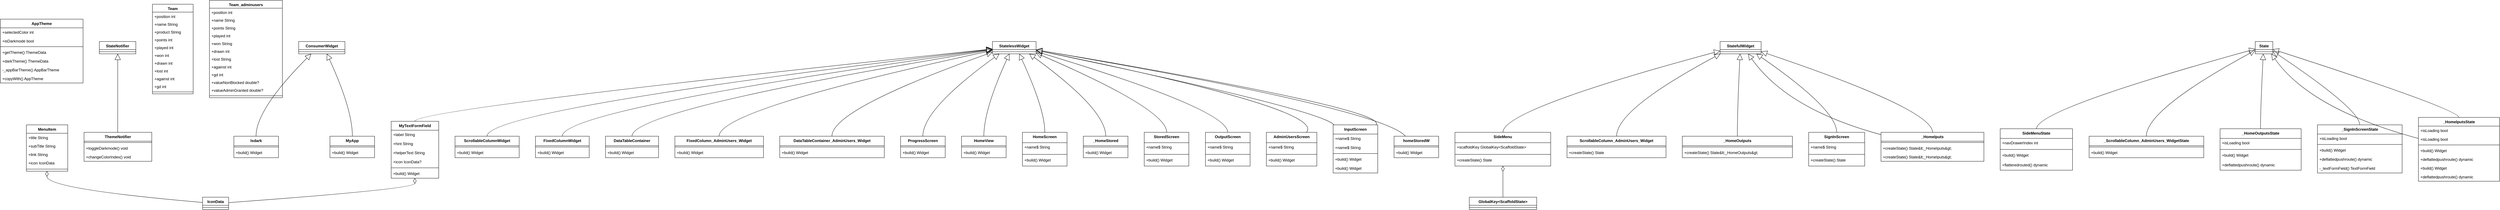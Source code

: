 <mxfile version="22.0.6" type="device">
  <diagram name="Página-1" id="Zf-4-D0mTlgxKjUDw5eM">
    <mxGraphModel dx="1434" dy="772" grid="1" gridSize="10" guides="1" tooltips="1" connect="1" arrows="1" fold="1" page="1" pageScale="1" pageWidth="827" pageHeight="1169" math="0" shadow="0">
      <root>
        <mxCell id="0" />
        <mxCell id="1" parent="0" />
        <mxCell id="k8Ekjxk7Mpu5mIQkRaKN-1" value="MenuItem" style="swimlane;fontStyle=1;align=center;verticalAlign=top;childLayout=stackLayout;horizontal=1;startSize=25.818;horizontalStack=0;resizeParent=1;resizeParentMax=0;resizeLast=0;collapsible=0;marginBottom=0;" vertex="1" parent="1">
          <mxGeometry x="100" y="404" width="127" height="142.818" as="geometry" />
        </mxCell>
        <mxCell id="k8Ekjxk7Mpu5mIQkRaKN-2" value="+title String" style="text;strokeColor=none;fillColor=none;align=left;verticalAlign=top;spacingLeft=4;spacingRight=4;overflow=hidden;rotatable=0;points=[[0,0.5],[1,0.5]];portConstraint=eastwest;" vertex="1" parent="k8Ekjxk7Mpu5mIQkRaKN-1">
          <mxGeometry y="25.818" width="127" height="26" as="geometry" />
        </mxCell>
        <mxCell id="k8Ekjxk7Mpu5mIQkRaKN-3" value="+subTitle String" style="text;strokeColor=none;fillColor=none;align=left;verticalAlign=top;spacingLeft=4;spacingRight=4;overflow=hidden;rotatable=0;points=[[0,0.5],[1,0.5]];portConstraint=eastwest;" vertex="1" parent="k8Ekjxk7Mpu5mIQkRaKN-1">
          <mxGeometry y="51.818" width="127" height="26" as="geometry" />
        </mxCell>
        <mxCell id="k8Ekjxk7Mpu5mIQkRaKN-4" value="+link String" style="text;strokeColor=none;fillColor=none;align=left;verticalAlign=top;spacingLeft=4;spacingRight=4;overflow=hidden;rotatable=0;points=[[0,0.5],[1,0.5]];portConstraint=eastwest;" vertex="1" parent="k8Ekjxk7Mpu5mIQkRaKN-1">
          <mxGeometry y="77.818" width="127" height="26" as="geometry" />
        </mxCell>
        <mxCell id="k8Ekjxk7Mpu5mIQkRaKN-5" value="+icon IconData" style="text;strokeColor=none;fillColor=none;align=left;verticalAlign=top;spacingLeft=4;spacingRight=4;overflow=hidden;rotatable=0;points=[[0,0.5],[1,0.5]];portConstraint=eastwest;" vertex="1" parent="k8Ekjxk7Mpu5mIQkRaKN-1">
          <mxGeometry y="103.818" width="127" height="26" as="geometry" />
        </mxCell>
        <mxCell id="k8Ekjxk7Mpu5mIQkRaKN-6" style="line;strokeWidth=1;fillColor=none;align=left;verticalAlign=middle;spacingTop=-1;spacingLeft=3;spacingRight=3;rotatable=0;labelPosition=right;points=[];portConstraint=eastwest;strokeColor=inherit;" vertex="1" parent="k8Ekjxk7Mpu5mIQkRaKN-1">
          <mxGeometry y="129.818" width="127" height="13" as="geometry" />
        </mxCell>
        <mxCell id="k8Ekjxk7Mpu5mIQkRaKN-7" value="IconData" style="swimlane;fontStyle=1;align=center;verticalAlign=top;childLayout=stackLayout;horizontal=1;startSize=25;horizontalStack=0;resizeParent=1;resizeParentMax=0;resizeLast=0;collapsible=0;marginBottom=0;" vertex="1" parent="1">
          <mxGeometry x="641" y="627" width="80" height="38" as="geometry" />
        </mxCell>
        <mxCell id="k8Ekjxk7Mpu5mIQkRaKN-8" style="line;strokeWidth=1;fillColor=none;align=left;verticalAlign=middle;spacingTop=-1;spacingLeft=3;spacingRight=3;rotatable=0;labelPosition=right;points=[];portConstraint=eastwest;strokeColor=inherit;" vertex="1" parent="k8Ekjxk7Mpu5mIQkRaKN-7">
          <mxGeometry y="25" width="80" height="13" as="geometry" />
        </mxCell>
        <mxCell id="k8Ekjxk7Mpu5mIQkRaKN-9" value="AppTheme" style="swimlane;fontStyle=1;align=center;verticalAlign=top;childLayout=stackLayout;horizontal=1;startSize=26.857;horizontalStack=0;resizeParent=1;resizeParentMax=0;resizeLast=0;collapsible=0;marginBottom=0;" vertex="1" parent="1">
          <mxGeometry x="20" y="78" width="254" height="196.857" as="geometry" />
        </mxCell>
        <mxCell id="k8Ekjxk7Mpu5mIQkRaKN-10" value="+selectedColor int" style="text;strokeColor=none;fillColor=none;align=left;verticalAlign=top;spacingLeft=4;spacingRight=4;overflow=hidden;rotatable=0;points=[[0,0.5],[1,0.5]];portConstraint=eastwest;" vertex="1" parent="k8Ekjxk7Mpu5mIQkRaKN-9">
          <mxGeometry y="26.857" width="254" height="27" as="geometry" />
        </mxCell>
        <mxCell id="k8Ekjxk7Mpu5mIQkRaKN-11" value="+isDarkmode bool" style="text;strokeColor=none;fillColor=none;align=left;verticalAlign=top;spacingLeft=4;spacingRight=4;overflow=hidden;rotatable=0;points=[[0,0.5],[1,0.5]];portConstraint=eastwest;" vertex="1" parent="k8Ekjxk7Mpu5mIQkRaKN-9">
          <mxGeometry y="53.857" width="254" height="27" as="geometry" />
        </mxCell>
        <mxCell id="k8Ekjxk7Mpu5mIQkRaKN-12" style="line;strokeWidth=1;fillColor=none;align=left;verticalAlign=middle;spacingTop=-1;spacingLeft=3;spacingRight=3;rotatable=0;labelPosition=right;points=[];portConstraint=eastwest;strokeColor=inherit;" vertex="1" parent="k8Ekjxk7Mpu5mIQkRaKN-9">
          <mxGeometry y="80.857" width="254" height="8" as="geometry" />
        </mxCell>
        <mxCell id="k8Ekjxk7Mpu5mIQkRaKN-13" value="+getTheme() ThemeData" style="text;strokeColor=none;fillColor=none;align=left;verticalAlign=top;spacingLeft=4;spacingRight=4;overflow=hidden;rotatable=0;points=[[0,0.5],[1,0.5]];portConstraint=eastwest;" vertex="1" parent="k8Ekjxk7Mpu5mIQkRaKN-9">
          <mxGeometry y="88.857" width="254" height="27" as="geometry" />
        </mxCell>
        <mxCell id="k8Ekjxk7Mpu5mIQkRaKN-14" value="+darkTheme() ThemeData" style="text;strokeColor=none;fillColor=none;align=left;verticalAlign=top;spacingLeft=4;spacingRight=4;overflow=hidden;rotatable=0;points=[[0,0.5],[1,0.5]];portConstraint=eastwest;" vertex="1" parent="k8Ekjxk7Mpu5mIQkRaKN-9">
          <mxGeometry y="115.857" width="254" height="27" as="geometry" />
        </mxCell>
        <mxCell id="k8Ekjxk7Mpu5mIQkRaKN-15" value="-_appBarTheme() AppBarTheme" style="text;strokeColor=none;fillColor=none;align=left;verticalAlign=top;spacingLeft=4;spacingRight=4;overflow=hidden;rotatable=0;points=[[0,0.5],[1,0.5]];portConstraint=eastwest;" vertex="1" parent="k8Ekjxk7Mpu5mIQkRaKN-9">
          <mxGeometry y="142.857" width="254" height="27" as="geometry" />
        </mxCell>
        <mxCell id="k8Ekjxk7Mpu5mIQkRaKN-16" value="+copyWith() AppTheme" style="text;strokeColor=none;fillColor=none;align=left;verticalAlign=top;spacingLeft=4;spacingRight=4;overflow=hidden;rotatable=0;points=[[0,0.5],[1,0.5]];portConstraint=eastwest;" vertex="1" parent="k8Ekjxk7Mpu5mIQkRaKN-9">
          <mxGeometry y="169.857" width="254" height="27" as="geometry" />
        </mxCell>
        <mxCell id="k8Ekjxk7Mpu5mIQkRaKN-17" value="MyApp" style="swimlane;fontStyle=1;align=center;verticalAlign=top;childLayout=stackLayout;horizontal=1;startSize=29.2;horizontalStack=0;resizeParent=1;resizeParentMax=0;resizeLast=0;collapsible=0;marginBottom=0;" vertex="1" parent="1">
          <mxGeometry x="1032" y="439" width="137" height="66.2" as="geometry" />
        </mxCell>
        <mxCell id="k8Ekjxk7Mpu5mIQkRaKN-18" style="line;strokeWidth=1;fillColor=none;align=left;verticalAlign=middle;spacingTop=-1;spacingLeft=3;spacingRight=3;rotatable=0;labelPosition=right;points=[];portConstraint=eastwest;strokeColor=inherit;" vertex="1" parent="k8Ekjxk7Mpu5mIQkRaKN-17">
          <mxGeometry y="29.2" width="137" height="8" as="geometry" />
        </mxCell>
        <mxCell id="k8Ekjxk7Mpu5mIQkRaKN-19" value="+build() Widget" style="text;strokeColor=none;fillColor=none;align=left;verticalAlign=top;spacingLeft=4;spacingRight=4;overflow=hidden;rotatable=0;points=[[0,0.5],[1,0.5]];portConstraint=eastwest;" vertex="1" parent="k8Ekjxk7Mpu5mIQkRaKN-17">
          <mxGeometry y="37.2" width="137" height="29" as="geometry" />
        </mxCell>
        <mxCell id="k8Ekjxk7Mpu5mIQkRaKN-20" value="ConsumerWidget" style="swimlane;fontStyle=1;align=center;verticalAlign=top;childLayout=stackLayout;horizontal=1;startSize=25;horizontalStack=0;resizeParent=1;resizeParentMax=0;resizeLast=0;collapsible=0;marginBottom=0;" vertex="1" parent="1">
          <mxGeometry x="936" y="147" width="142" height="38" as="geometry" />
        </mxCell>
        <mxCell id="k8Ekjxk7Mpu5mIQkRaKN-21" style="line;strokeWidth=1;fillColor=none;align=left;verticalAlign=middle;spacingTop=-1;spacingLeft=3;spacingRight=3;rotatable=0;labelPosition=right;points=[];portConstraint=eastwest;strokeColor=inherit;" vertex="1" parent="k8Ekjxk7Mpu5mIQkRaKN-20">
          <mxGeometry y="25" width="142" height="13" as="geometry" />
        </mxCell>
        <mxCell id="k8Ekjxk7Mpu5mIQkRaKN-22" value="Team" style="swimlane;fontStyle=1;align=center;verticalAlign=top;childLayout=stackLayout;horizontal=1;startSize=24.348;horizontalStack=0;resizeParent=1;resizeParentMax=0;resizeLast=0;collapsible=0;marginBottom=0;" vertex="1" parent="1">
          <mxGeometry x="487" y="32" width="125" height="276.348" as="geometry" />
        </mxCell>
        <mxCell id="k8Ekjxk7Mpu5mIQkRaKN-23" value="+position int" style="text;strokeColor=none;fillColor=none;align=left;verticalAlign=top;spacingLeft=4;spacingRight=4;overflow=hidden;rotatable=0;points=[[0,0.5],[1,0.5]];portConstraint=eastwest;" vertex="1" parent="k8Ekjxk7Mpu5mIQkRaKN-22">
          <mxGeometry y="24.348" width="125" height="24" as="geometry" />
        </mxCell>
        <mxCell id="k8Ekjxk7Mpu5mIQkRaKN-24" value="+name String" style="text;strokeColor=none;fillColor=none;align=left;verticalAlign=top;spacingLeft=4;spacingRight=4;overflow=hidden;rotatable=0;points=[[0,0.5],[1,0.5]];portConstraint=eastwest;" vertex="1" parent="k8Ekjxk7Mpu5mIQkRaKN-22">
          <mxGeometry y="48.348" width="125" height="24" as="geometry" />
        </mxCell>
        <mxCell id="k8Ekjxk7Mpu5mIQkRaKN-25" value="+product String" style="text;strokeColor=none;fillColor=none;align=left;verticalAlign=top;spacingLeft=4;spacingRight=4;overflow=hidden;rotatable=0;points=[[0,0.5],[1,0.5]];portConstraint=eastwest;" vertex="1" parent="k8Ekjxk7Mpu5mIQkRaKN-22">
          <mxGeometry y="72.348" width="125" height="24" as="geometry" />
        </mxCell>
        <mxCell id="k8Ekjxk7Mpu5mIQkRaKN-26" value="+points int" style="text;strokeColor=none;fillColor=none;align=left;verticalAlign=top;spacingLeft=4;spacingRight=4;overflow=hidden;rotatable=0;points=[[0,0.5],[1,0.5]];portConstraint=eastwest;" vertex="1" parent="k8Ekjxk7Mpu5mIQkRaKN-22">
          <mxGeometry y="96.348" width="125" height="24" as="geometry" />
        </mxCell>
        <mxCell id="k8Ekjxk7Mpu5mIQkRaKN-27" value="+played int" style="text;strokeColor=none;fillColor=none;align=left;verticalAlign=top;spacingLeft=4;spacingRight=4;overflow=hidden;rotatable=0;points=[[0,0.5],[1,0.5]];portConstraint=eastwest;" vertex="1" parent="k8Ekjxk7Mpu5mIQkRaKN-22">
          <mxGeometry y="120.348" width="125" height="24" as="geometry" />
        </mxCell>
        <mxCell id="k8Ekjxk7Mpu5mIQkRaKN-28" value="+won int" style="text;strokeColor=none;fillColor=none;align=left;verticalAlign=top;spacingLeft=4;spacingRight=4;overflow=hidden;rotatable=0;points=[[0,0.5],[1,0.5]];portConstraint=eastwest;" vertex="1" parent="k8Ekjxk7Mpu5mIQkRaKN-22">
          <mxGeometry y="144.348" width="125" height="24" as="geometry" />
        </mxCell>
        <mxCell id="k8Ekjxk7Mpu5mIQkRaKN-29" value="+drawn int" style="text;strokeColor=none;fillColor=none;align=left;verticalAlign=top;spacingLeft=4;spacingRight=4;overflow=hidden;rotatable=0;points=[[0,0.5],[1,0.5]];portConstraint=eastwest;" vertex="1" parent="k8Ekjxk7Mpu5mIQkRaKN-22">
          <mxGeometry y="168.348" width="125" height="24" as="geometry" />
        </mxCell>
        <mxCell id="k8Ekjxk7Mpu5mIQkRaKN-30" value="+lost int" style="text;strokeColor=none;fillColor=none;align=left;verticalAlign=top;spacingLeft=4;spacingRight=4;overflow=hidden;rotatable=0;points=[[0,0.5],[1,0.5]];portConstraint=eastwest;" vertex="1" parent="k8Ekjxk7Mpu5mIQkRaKN-22">
          <mxGeometry y="192.348" width="125" height="24" as="geometry" />
        </mxCell>
        <mxCell id="k8Ekjxk7Mpu5mIQkRaKN-31" value="+against int" style="text;strokeColor=none;fillColor=none;align=left;verticalAlign=top;spacingLeft=4;spacingRight=4;overflow=hidden;rotatable=0;points=[[0,0.5],[1,0.5]];portConstraint=eastwest;" vertex="1" parent="k8Ekjxk7Mpu5mIQkRaKN-22">
          <mxGeometry y="216.348" width="125" height="24" as="geometry" />
        </mxCell>
        <mxCell id="k8Ekjxk7Mpu5mIQkRaKN-32" value="+gd int" style="text;strokeColor=none;fillColor=none;align=left;verticalAlign=top;spacingLeft=4;spacingRight=4;overflow=hidden;rotatable=0;points=[[0,0.5],[1,0.5]];portConstraint=eastwest;" vertex="1" parent="k8Ekjxk7Mpu5mIQkRaKN-22">
          <mxGeometry y="240.348" width="125" height="24" as="geometry" />
        </mxCell>
        <mxCell id="k8Ekjxk7Mpu5mIQkRaKN-33" style="line;strokeWidth=1;fillColor=none;align=left;verticalAlign=middle;spacingTop=-1;spacingLeft=3;spacingRight=3;rotatable=0;labelPosition=right;points=[];portConstraint=eastwest;strokeColor=inherit;" vertex="1" parent="k8Ekjxk7Mpu5mIQkRaKN-22">
          <mxGeometry y="264.348" width="125" height="12" as="geometry" />
        </mxCell>
        <mxCell id="k8Ekjxk7Mpu5mIQkRaKN-34" value="Team_adminusers" style="swimlane;fontStyle=1;align=center;verticalAlign=top;childLayout=stackLayout;horizontal=1;startSize=24.24;horizontalStack=0;resizeParent=1;resizeParentMax=0;resizeLast=0;collapsible=0;marginBottom=0;" vertex="1" parent="1">
          <mxGeometry x="662" y="20" width="224" height="300.24" as="geometry" />
        </mxCell>
        <mxCell id="k8Ekjxk7Mpu5mIQkRaKN-35" value="+position int" style="text;strokeColor=none;fillColor=none;align=left;verticalAlign=top;spacingLeft=4;spacingRight=4;overflow=hidden;rotatable=0;points=[[0,0.5],[1,0.5]];portConstraint=eastwest;" vertex="1" parent="k8Ekjxk7Mpu5mIQkRaKN-34">
          <mxGeometry y="24.24" width="224" height="24" as="geometry" />
        </mxCell>
        <mxCell id="k8Ekjxk7Mpu5mIQkRaKN-36" value="+name String" style="text;strokeColor=none;fillColor=none;align=left;verticalAlign=top;spacingLeft=4;spacingRight=4;overflow=hidden;rotatable=0;points=[[0,0.5],[1,0.5]];portConstraint=eastwest;" vertex="1" parent="k8Ekjxk7Mpu5mIQkRaKN-34">
          <mxGeometry y="48.24" width="224" height="24" as="geometry" />
        </mxCell>
        <mxCell id="k8Ekjxk7Mpu5mIQkRaKN-37" value="+points String" style="text;strokeColor=none;fillColor=none;align=left;verticalAlign=top;spacingLeft=4;spacingRight=4;overflow=hidden;rotatable=0;points=[[0,0.5],[1,0.5]];portConstraint=eastwest;" vertex="1" parent="k8Ekjxk7Mpu5mIQkRaKN-34">
          <mxGeometry y="72.24" width="224" height="24" as="geometry" />
        </mxCell>
        <mxCell id="k8Ekjxk7Mpu5mIQkRaKN-38" value="+played int" style="text;strokeColor=none;fillColor=none;align=left;verticalAlign=top;spacingLeft=4;spacingRight=4;overflow=hidden;rotatable=0;points=[[0,0.5],[1,0.5]];portConstraint=eastwest;" vertex="1" parent="k8Ekjxk7Mpu5mIQkRaKN-34">
          <mxGeometry y="96.24" width="224" height="24" as="geometry" />
        </mxCell>
        <mxCell id="k8Ekjxk7Mpu5mIQkRaKN-39" value="+won String" style="text;strokeColor=none;fillColor=none;align=left;verticalAlign=top;spacingLeft=4;spacingRight=4;overflow=hidden;rotatable=0;points=[[0,0.5],[1,0.5]];portConstraint=eastwest;" vertex="1" parent="k8Ekjxk7Mpu5mIQkRaKN-34">
          <mxGeometry y="120.24" width="224" height="24" as="geometry" />
        </mxCell>
        <mxCell id="k8Ekjxk7Mpu5mIQkRaKN-40" value="+drawn int" style="text;strokeColor=none;fillColor=none;align=left;verticalAlign=top;spacingLeft=4;spacingRight=4;overflow=hidden;rotatable=0;points=[[0,0.5],[1,0.5]];portConstraint=eastwest;" vertex="1" parent="k8Ekjxk7Mpu5mIQkRaKN-34">
          <mxGeometry y="144.24" width="224" height="24" as="geometry" />
        </mxCell>
        <mxCell id="k8Ekjxk7Mpu5mIQkRaKN-41" value="+lost String" style="text;strokeColor=none;fillColor=none;align=left;verticalAlign=top;spacingLeft=4;spacingRight=4;overflow=hidden;rotatable=0;points=[[0,0.5],[1,0.5]];portConstraint=eastwest;" vertex="1" parent="k8Ekjxk7Mpu5mIQkRaKN-34">
          <mxGeometry y="168.24" width="224" height="24" as="geometry" />
        </mxCell>
        <mxCell id="k8Ekjxk7Mpu5mIQkRaKN-42" value="+against int" style="text;strokeColor=none;fillColor=none;align=left;verticalAlign=top;spacingLeft=4;spacingRight=4;overflow=hidden;rotatable=0;points=[[0,0.5],[1,0.5]];portConstraint=eastwest;" vertex="1" parent="k8Ekjxk7Mpu5mIQkRaKN-34">
          <mxGeometry y="192.24" width="224" height="24" as="geometry" />
        </mxCell>
        <mxCell id="k8Ekjxk7Mpu5mIQkRaKN-43" value="+gd int" style="text;strokeColor=none;fillColor=none;align=left;verticalAlign=top;spacingLeft=4;spacingRight=4;overflow=hidden;rotatable=0;points=[[0,0.5],[1,0.5]];portConstraint=eastwest;" vertex="1" parent="k8Ekjxk7Mpu5mIQkRaKN-34">
          <mxGeometry y="216.24" width="224" height="24" as="geometry" />
        </mxCell>
        <mxCell id="k8Ekjxk7Mpu5mIQkRaKN-44" value="+valueNonBlocked double?" style="text;strokeColor=none;fillColor=none;align=left;verticalAlign=top;spacingLeft=4;spacingRight=4;overflow=hidden;rotatable=0;points=[[0,0.5],[1,0.5]];portConstraint=eastwest;" vertex="1" parent="k8Ekjxk7Mpu5mIQkRaKN-34">
          <mxGeometry y="240.24" width="224" height="24" as="geometry" />
        </mxCell>
        <mxCell id="k8Ekjxk7Mpu5mIQkRaKN-45" value="+valueAdminGranted double?" style="text;strokeColor=none;fillColor=none;align=left;verticalAlign=top;spacingLeft=4;spacingRight=4;overflow=hidden;rotatable=0;points=[[0,0.5],[1,0.5]];portConstraint=eastwest;" vertex="1" parent="k8Ekjxk7Mpu5mIQkRaKN-34">
          <mxGeometry y="264.24" width="224" height="24" as="geometry" />
        </mxCell>
        <mxCell id="k8Ekjxk7Mpu5mIQkRaKN-46" style="line;strokeWidth=1;fillColor=none;align=left;verticalAlign=middle;spacingTop=-1;spacingLeft=3;spacingRight=3;rotatable=0;labelPosition=right;points=[];portConstraint=eastwest;strokeColor=inherit;" vertex="1" parent="k8Ekjxk7Mpu5mIQkRaKN-34">
          <mxGeometry y="288.24" width="224" height="12" as="geometry" />
        </mxCell>
        <mxCell id="k8Ekjxk7Mpu5mIQkRaKN-47" value="ThemeNotifier" style="swimlane;fontStyle=1;align=center;verticalAlign=top;childLayout=stackLayout;horizontal=1;startSize=27.429;horizontalStack=0;resizeParent=1;resizeParentMax=0;resizeLast=0;collapsible=0;marginBottom=0;" vertex="1" parent="1">
          <mxGeometry x="277" y="427" width="208" height="89.429" as="geometry" />
        </mxCell>
        <mxCell id="k8Ekjxk7Mpu5mIQkRaKN-48" style="line;strokeWidth=1;fillColor=none;align=left;verticalAlign=middle;spacingTop=-1;spacingLeft=3;spacingRight=3;rotatable=0;labelPosition=right;points=[];portConstraint=eastwest;strokeColor=inherit;" vertex="1" parent="k8Ekjxk7Mpu5mIQkRaKN-47">
          <mxGeometry y="27.429" width="208" height="8" as="geometry" />
        </mxCell>
        <mxCell id="k8Ekjxk7Mpu5mIQkRaKN-49" value="+toggleDarkmode() void" style="text;strokeColor=none;fillColor=none;align=left;verticalAlign=top;spacingLeft=4;spacingRight=4;overflow=hidden;rotatable=0;points=[[0,0.5],[1,0.5]];portConstraint=eastwest;" vertex="1" parent="k8Ekjxk7Mpu5mIQkRaKN-47">
          <mxGeometry y="35.429" width="208" height="27" as="geometry" />
        </mxCell>
        <mxCell id="k8Ekjxk7Mpu5mIQkRaKN-50" value="+changeColorIndex() void" style="text;strokeColor=none;fillColor=none;align=left;verticalAlign=top;spacingLeft=4;spacingRight=4;overflow=hidden;rotatable=0;points=[[0,0.5],[1,0.5]];portConstraint=eastwest;" vertex="1" parent="k8Ekjxk7Mpu5mIQkRaKN-47">
          <mxGeometry y="62.429" width="208" height="27" as="geometry" />
        </mxCell>
        <mxCell id="k8Ekjxk7Mpu5mIQkRaKN-51" value="StateNotifier" style="swimlane;fontStyle=1;align=center;verticalAlign=top;childLayout=stackLayout;horizontal=1;startSize=25;horizontalStack=0;resizeParent=1;resizeParentMax=0;resizeLast=0;collapsible=0;marginBottom=0;" vertex="1" parent="1">
          <mxGeometry x="324" y="147" width="112" height="38" as="geometry" />
        </mxCell>
        <mxCell id="k8Ekjxk7Mpu5mIQkRaKN-52" style="line;strokeWidth=1;fillColor=none;align=left;verticalAlign=middle;spacingTop=-1;spacingLeft=3;spacingRight=3;rotatable=0;labelPosition=right;points=[];portConstraint=eastwest;strokeColor=inherit;" vertex="1" parent="k8Ekjxk7Mpu5mIQkRaKN-51">
          <mxGeometry y="25" width="112" height="13" as="geometry" />
        </mxCell>
        <mxCell id="k8Ekjxk7Mpu5mIQkRaKN-53" value="InputScreen" style="swimlane;fontStyle=1;align=center;verticalAlign=top;childLayout=stackLayout;horizontal=1;startSize=28.4;horizontalStack=0;resizeParent=1;resizeParentMax=0;resizeLast=0;collapsible=0;marginBottom=0;" vertex="1" parent="1">
          <mxGeometry x="4112" y="404" width="137" height="148.4" as="geometry" />
        </mxCell>
        <mxCell id="k8Ekjxk7Mpu5mIQkRaKN-54" value="+name$ String" style="text;strokeColor=none;fillColor=none;align=left;verticalAlign=top;spacingLeft=4;spacingRight=4;overflow=hidden;rotatable=0;points=[[0,0.5],[1,0.5]];portConstraint=eastwest;" vertex="1" parent="k8Ekjxk7Mpu5mIQkRaKN-53">
          <mxGeometry y="28.4" width="137" height="28" as="geometry" />
        </mxCell>
        <mxCell id="k8Ekjxk7Mpu5mIQkRaKN-55" value="+name$ String" style="text;strokeColor=none;fillColor=none;align=left;verticalAlign=top;spacingLeft=4;spacingRight=4;overflow=hidden;rotatable=0;points=[[0,0.5],[1,0.5]];portConstraint=eastwest;" vertex="1" parent="k8Ekjxk7Mpu5mIQkRaKN-53">
          <mxGeometry y="56.4" width="137" height="28" as="geometry" />
        </mxCell>
        <mxCell id="k8Ekjxk7Mpu5mIQkRaKN-56" style="line;strokeWidth=1;fillColor=none;align=left;verticalAlign=middle;spacingTop=-1;spacingLeft=3;spacingRight=3;rotatable=0;labelPosition=right;points=[];portConstraint=eastwest;strokeColor=inherit;" vertex="1" parent="k8Ekjxk7Mpu5mIQkRaKN-53">
          <mxGeometry y="84.4" width="137" height="8" as="geometry" />
        </mxCell>
        <mxCell id="k8Ekjxk7Mpu5mIQkRaKN-57" value="+build() Widget" style="text;strokeColor=none;fillColor=none;align=left;verticalAlign=top;spacingLeft=4;spacingRight=4;overflow=hidden;rotatable=0;points=[[0,0.5],[1,0.5]];portConstraint=eastwest;" vertex="1" parent="k8Ekjxk7Mpu5mIQkRaKN-53">
          <mxGeometry y="92.4" width="137" height="28" as="geometry" />
        </mxCell>
        <mxCell id="k8Ekjxk7Mpu5mIQkRaKN-58" value="+build() Widget" style="text;strokeColor=none;fillColor=none;align=left;verticalAlign=top;spacingLeft=4;spacingRight=4;overflow=hidden;rotatable=0;points=[[0,0.5],[1,0.5]];portConstraint=eastwest;" vertex="1" parent="k8Ekjxk7Mpu5mIQkRaKN-53">
          <mxGeometry y="120.4" width="137" height="28" as="geometry" />
        </mxCell>
        <mxCell id="k8Ekjxk7Mpu5mIQkRaKN-59" value="StatelessWidget" style="swimlane;fontStyle=1;align=center;verticalAlign=top;childLayout=stackLayout;horizontal=1;startSize=25;horizontalStack=0;resizeParent=1;resizeParentMax=0;resizeLast=0;collapsible=0;marginBottom=0;" vertex="1" parent="1">
          <mxGeometry x="3066" y="147" width="134" height="38" as="geometry" />
        </mxCell>
        <mxCell id="k8Ekjxk7Mpu5mIQkRaKN-60" style="line;strokeWidth=1;fillColor=none;align=left;verticalAlign=middle;spacingTop=-1;spacingLeft=3;spacingRight=3;rotatable=0;labelPosition=right;points=[];portConstraint=eastwest;strokeColor=inherit;" vertex="1" parent="k8Ekjxk7Mpu5mIQkRaKN-59">
          <mxGeometry y="25" width="134" height="13" as="geometry" />
        </mxCell>
        <mxCell id="k8Ekjxk7Mpu5mIQkRaKN-61" value="homeStoredW" style="swimlane;fontStyle=1;align=center;verticalAlign=top;childLayout=stackLayout;horizontal=1;startSize=29.2;horizontalStack=0;resizeParent=1;resizeParentMax=0;resizeLast=0;collapsible=0;marginBottom=0;" vertex="1" parent="1">
          <mxGeometry x="4299" y="439" width="137" height="66.2" as="geometry" />
        </mxCell>
        <mxCell id="k8Ekjxk7Mpu5mIQkRaKN-62" style="line;strokeWidth=1;fillColor=none;align=left;verticalAlign=middle;spacingTop=-1;spacingLeft=3;spacingRight=3;rotatable=0;labelPosition=right;points=[];portConstraint=eastwest;strokeColor=inherit;" vertex="1" parent="k8Ekjxk7Mpu5mIQkRaKN-61">
          <mxGeometry y="29.2" width="137" height="8" as="geometry" />
        </mxCell>
        <mxCell id="k8Ekjxk7Mpu5mIQkRaKN-63" value="+build() Widget" style="text;strokeColor=none;fillColor=none;align=left;verticalAlign=top;spacingLeft=4;spacingRight=4;overflow=hidden;rotatable=0;points=[[0,0.5],[1,0.5]];portConstraint=eastwest;" vertex="1" parent="k8Ekjxk7Mpu5mIQkRaKN-61">
          <mxGeometry y="37.2" width="137" height="29" as="geometry" />
        </mxCell>
        <mxCell id="k8Ekjxk7Mpu5mIQkRaKN-64" value="AdminUsersScreen" style="swimlane;fontStyle=1;align=center;verticalAlign=top;childLayout=stackLayout;horizontal=1;startSize=32;horizontalStack=0;resizeParent=1;resizeParentMax=0;resizeLast=0;collapsible=0;marginBottom=0;" vertex="1" parent="1">
          <mxGeometry x="3907" y="427" width="155" height="104" as="geometry" />
        </mxCell>
        <mxCell id="k8Ekjxk7Mpu5mIQkRaKN-65" value="+name$ String" style="text;strokeColor=none;fillColor=none;align=left;verticalAlign=top;spacingLeft=4;spacingRight=4;overflow=hidden;rotatable=0;points=[[0,0.5],[1,0.5]];portConstraint=eastwest;" vertex="1" parent="k8Ekjxk7Mpu5mIQkRaKN-64">
          <mxGeometry y="32" width="155" height="32" as="geometry" />
        </mxCell>
        <mxCell id="k8Ekjxk7Mpu5mIQkRaKN-66" style="line;strokeWidth=1;fillColor=none;align=left;verticalAlign=middle;spacingTop=-1;spacingLeft=3;spacingRight=3;rotatable=0;labelPosition=right;points=[];portConstraint=eastwest;strokeColor=inherit;" vertex="1" parent="k8Ekjxk7Mpu5mIQkRaKN-64">
          <mxGeometry y="64" width="155" height="8" as="geometry" />
        </mxCell>
        <mxCell id="k8Ekjxk7Mpu5mIQkRaKN-67" value="+build() Widget" style="text;strokeColor=none;fillColor=none;align=left;verticalAlign=top;spacingLeft=4;spacingRight=4;overflow=hidden;rotatable=0;points=[[0,0.5],[1,0.5]];portConstraint=eastwest;" vertex="1" parent="k8Ekjxk7Mpu5mIQkRaKN-64">
          <mxGeometry y="72" width="155" height="32" as="geometry" />
        </mxCell>
        <mxCell id="k8Ekjxk7Mpu5mIQkRaKN-68" value="_HomeIputs" style="swimlane;fontStyle=1;align=center;verticalAlign=top;childLayout=stackLayout;horizontal=1;startSize=27.429;horizontalStack=0;resizeParent=1;resizeParentMax=0;resizeLast=0;collapsible=0;marginBottom=0;" vertex="1" parent="1">
          <mxGeometry x="5794" y="427" width="316" height="89.429" as="geometry" />
        </mxCell>
        <mxCell id="k8Ekjxk7Mpu5mIQkRaKN-69" style="line;strokeWidth=1;fillColor=none;align=left;verticalAlign=middle;spacingTop=-1;spacingLeft=3;spacingRight=3;rotatable=0;labelPosition=right;points=[];portConstraint=eastwest;strokeColor=inherit;" vertex="1" parent="k8Ekjxk7Mpu5mIQkRaKN-68">
          <mxGeometry y="27.429" width="316" height="8" as="geometry" />
        </mxCell>
        <mxCell id="k8Ekjxk7Mpu5mIQkRaKN-70" value="+createState() State&amp;lt;_HomeIputs&amp;gt;" style="text;strokeColor=none;fillColor=none;align=left;verticalAlign=top;spacingLeft=4;spacingRight=4;overflow=hidden;rotatable=0;points=[[0,0.5],[1,0.5]];portConstraint=eastwest;" vertex="1" parent="k8Ekjxk7Mpu5mIQkRaKN-68">
          <mxGeometry y="35.429" width="316" height="27" as="geometry" />
        </mxCell>
        <mxCell id="k8Ekjxk7Mpu5mIQkRaKN-71" value="+createState() State&amp;lt;_HomeIputs&amp;gt;" style="text;strokeColor=none;fillColor=none;align=left;verticalAlign=top;spacingLeft=4;spacingRight=4;overflow=hidden;rotatable=0;points=[[0,0.5],[1,0.5]];portConstraint=eastwest;" vertex="1" parent="k8Ekjxk7Mpu5mIQkRaKN-68">
          <mxGeometry y="62.429" width="316" height="27" as="geometry" />
        </mxCell>
        <mxCell id="k8Ekjxk7Mpu5mIQkRaKN-72" value="StatefulWidget" style="swimlane;fontStyle=1;align=center;verticalAlign=top;childLayout=stackLayout;horizontal=1;startSize=25;horizontalStack=0;resizeParent=1;resizeParentMax=0;resizeLast=0;collapsible=0;marginBottom=0;" vertex="1" parent="1">
          <mxGeometry x="5300" y="147" width="126" height="38" as="geometry" />
        </mxCell>
        <mxCell id="k8Ekjxk7Mpu5mIQkRaKN-73" style="line;strokeWidth=1;fillColor=none;align=left;verticalAlign=middle;spacingTop=-1;spacingLeft=3;spacingRight=3;rotatable=0;labelPosition=right;points=[];portConstraint=eastwest;strokeColor=inherit;" vertex="1" parent="k8Ekjxk7Mpu5mIQkRaKN-72">
          <mxGeometry y="25" width="126" height="13" as="geometry" />
        </mxCell>
        <mxCell id="k8Ekjxk7Mpu5mIQkRaKN-74" value="_HomeIputsState" style="swimlane;fontStyle=1;align=center;verticalAlign=top;childLayout=stackLayout;horizontal=1;startSize=26.857;horizontalStack=0;resizeParent=1;resizeParentMax=0;resizeLast=0;collapsible=0;marginBottom=0;" vertex="1" parent="1">
          <mxGeometry x="7444" y="381" width="249" height="196.857" as="geometry" />
        </mxCell>
        <mxCell id="k8Ekjxk7Mpu5mIQkRaKN-75" value="+isLoading bool" style="text;strokeColor=none;fillColor=none;align=left;verticalAlign=top;spacingLeft=4;spacingRight=4;overflow=hidden;rotatable=0;points=[[0,0.5],[1,0.5]];portConstraint=eastwest;" vertex="1" parent="k8Ekjxk7Mpu5mIQkRaKN-74">
          <mxGeometry y="26.857" width="249" height="27" as="geometry" />
        </mxCell>
        <mxCell id="k8Ekjxk7Mpu5mIQkRaKN-76" value="+isLoading bool" style="text;strokeColor=none;fillColor=none;align=left;verticalAlign=top;spacingLeft=4;spacingRight=4;overflow=hidden;rotatable=0;points=[[0,0.5],[1,0.5]];portConstraint=eastwest;" vertex="1" parent="k8Ekjxk7Mpu5mIQkRaKN-74">
          <mxGeometry y="53.857" width="249" height="27" as="geometry" />
        </mxCell>
        <mxCell id="k8Ekjxk7Mpu5mIQkRaKN-77" style="line;strokeWidth=1;fillColor=none;align=left;verticalAlign=middle;spacingTop=-1;spacingLeft=3;spacingRight=3;rotatable=0;labelPosition=right;points=[];portConstraint=eastwest;strokeColor=inherit;" vertex="1" parent="k8Ekjxk7Mpu5mIQkRaKN-74">
          <mxGeometry y="80.857" width="249" height="8" as="geometry" />
        </mxCell>
        <mxCell id="k8Ekjxk7Mpu5mIQkRaKN-78" value="+build() Widget" style="text;strokeColor=none;fillColor=none;align=left;verticalAlign=top;spacingLeft=4;spacingRight=4;overflow=hidden;rotatable=0;points=[[0,0.5],[1,0.5]];portConstraint=eastwest;" vertex="1" parent="k8Ekjxk7Mpu5mIQkRaKN-74">
          <mxGeometry y="88.857" width="249" height="27" as="geometry" />
        </mxCell>
        <mxCell id="k8Ekjxk7Mpu5mIQkRaKN-79" value="+deflattedpushroute() dynamic" style="text;strokeColor=none;fillColor=none;align=left;verticalAlign=top;spacingLeft=4;spacingRight=4;overflow=hidden;rotatable=0;points=[[0,0.5],[1,0.5]];portConstraint=eastwest;" vertex="1" parent="k8Ekjxk7Mpu5mIQkRaKN-74">
          <mxGeometry y="115.857" width="249" height="27" as="geometry" />
        </mxCell>
        <mxCell id="k8Ekjxk7Mpu5mIQkRaKN-80" value="+build() Widget" style="text;strokeColor=none;fillColor=none;align=left;verticalAlign=top;spacingLeft=4;spacingRight=4;overflow=hidden;rotatable=0;points=[[0,0.5],[1,0.5]];portConstraint=eastwest;" vertex="1" parent="k8Ekjxk7Mpu5mIQkRaKN-74">
          <mxGeometry y="142.857" width="249" height="27" as="geometry" />
        </mxCell>
        <mxCell id="k8Ekjxk7Mpu5mIQkRaKN-81" value="+deflattedpushroute() dynamic" style="text;strokeColor=none;fillColor=none;align=left;verticalAlign=top;spacingLeft=4;spacingRight=4;overflow=hidden;rotatable=0;points=[[0,0.5],[1,0.5]];portConstraint=eastwest;" vertex="1" parent="k8Ekjxk7Mpu5mIQkRaKN-74">
          <mxGeometry y="169.857" width="249" height="27" as="geometry" />
        </mxCell>
        <mxCell id="k8Ekjxk7Mpu5mIQkRaKN-82" value="State" style="swimlane;fontStyle=1;align=center;verticalAlign=top;childLayout=stackLayout;horizontal=1;startSize=25;horizontalStack=0;resizeParent=1;resizeParentMax=0;resizeLast=0;collapsible=0;marginBottom=0;" vertex="1" parent="1">
          <mxGeometry x="6943" y="147" width="54" height="38" as="geometry" />
        </mxCell>
        <mxCell id="k8Ekjxk7Mpu5mIQkRaKN-83" style="line;strokeWidth=1;fillColor=none;align=left;verticalAlign=middle;spacingTop=-1;spacingLeft=3;spacingRight=3;rotatable=0;labelPosition=right;points=[];portConstraint=eastwest;strokeColor=inherit;" vertex="1" parent="k8Ekjxk7Mpu5mIQkRaKN-82">
          <mxGeometry y="25" width="54" height="13" as="geometry" />
        </mxCell>
        <mxCell id="k8Ekjxk7Mpu5mIQkRaKN-84" value="SignInScreen" style="swimlane;fontStyle=1;align=center;verticalAlign=top;childLayout=stackLayout;horizontal=1;startSize=32;horizontalStack=0;resizeParent=1;resizeParentMax=0;resizeLast=0;collapsible=0;marginBottom=0;" vertex="1" parent="1">
          <mxGeometry x="5572" y="427" width="172" height="104" as="geometry" />
        </mxCell>
        <mxCell id="k8Ekjxk7Mpu5mIQkRaKN-85" value="+name$ String" style="text;strokeColor=none;fillColor=none;align=left;verticalAlign=top;spacingLeft=4;spacingRight=4;overflow=hidden;rotatable=0;points=[[0,0.5],[1,0.5]];portConstraint=eastwest;" vertex="1" parent="k8Ekjxk7Mpu5mIQkRaKN-84">
          <mxGeometry y="32" width="172" height="32" as="geometry" />
        </mxCell>
        <mxCell id="k8Ekjxk7Mpu5mIQkRaKN-86" style="line;strokeWidth=1;fillColor=none;align=left;verticalAlign=middle;spacingTop=-1;spacingLeft=3;spacingRight=3;rotatable=0;labelPosition=right;points=[];portConstraint=eastwest;strokeColor=inherit;" vertex="1" parent="k8Ekjxk7Mpu5mIQkRaKN-84">
          <mxGeometry y="64" width="172" height="8" as="geometry" />
        </mxCell>
        <mxCell id="k8Ekjxk7Mpu5mIQkRaKN-87" value="+createState() State" style="text;strokeColor=none;fillColor=none;align=left;verticalAlign=top;spacingLeft=4;spacingRight=4;overflow=hidden;rotatable=0;points=[[0,0.5],[1,0.5]];portConstraint=eastwest;" vertex="1" parent="k8Ekjxk7Mpu5mIQkRaKN-84">
          <mxGeometry y="72" width="172" height="32" as="geometry" />
        </mxCell>
        <mxCell id="k8Ekjxk7Mpu5mIQkRaKN-88" value="_SignInScreenState" style="swimlane;fontStyle=1;align=center;verticalAlign=top;childLayout=stackLayout;horizontal=1;startSize=28.4;horizontalStack=0;resizeParent=1;resizeParentMax=0;resizeLast=0;collapsible=0;marginBottom=0;" vertex="1" parent="1">
          <mxGeometry x="7134" y="404" width="260" height="148.4" as="geometry" />
        </mxCell>
        <mxCell id="k8Ekjxk7Mpu5mIQkRaKN-89" value="+isLoading bool" style="text;strokeColor=none;fillColor=none;align=left;verticalAlign=top;spacingLeft=4;spacingRight=4;overflow=hidden;rotatable=0;points=[[0,0.5],[1,0.5]];portConstraint=eastwest;" vertex="1" parent="k8Ekjxk7Mpu5mIQkRaKN-88">
          <mxGeometry y="28.4" width="260" height="28" as="geometry" />
        </mxCell>
        <mxCell id="k8Ekjxk7Mpu5mIQkRaKN-90" style="line;strokeWidth=1;fillColor=none;align=left;verticalAlign=middle;spacingTop=-1;spacingLeft=3;spacingRight=3;rotatable=0;labelPosition=right;points=[];portConstraint=eastwest;strokeColor=inherit;" vertex="1" parent="k8Ekjxk7Mpu5mIQkRaKN-88">
          <mxGeometry y="56.4" width="260" height="8" as="geometry" />
        </mxCell>
        <mxCell id="k8Ekjxk7Mpu5mIQkRaKN-91" value="+build() Widget" style="text;strokeColor=none;fillColor=none;align=left;verticalAlign=top;spacingLeft=4;spacingRight=4;overflow=hidden;rotatable=0;points=[[0,0.5],[1,0.5]];portConstraint=eastwest;" vertex="1" parent="k8Ekjxk7Mpu5mIQkRaKN-88">
          <mxGeometry y="64.4" width="260" height="28" as="geometry" />
        </mxCell>
        <mxCell id="k8Ekjxk7Mpu5mIQkRaKN-92" value="+deflattedpushroute() dynamic" style="text;strokeColor=none;fillColor=none;align=left;verticalAlign=top;spacingLeft=4;spacingRight=4;overflow=hidden;rotatable=0;points=[[0,0.5],[1,0.5]];portConstraint=eastwest;" vertex="1" parent="k8Ekjxk7Mpu5mIQkRaKN-88">
          <mxGeometry y="92.4" width="260" height="28" as="geometry" />
        </mxCell>
        <mxCell id="k8Ekjxk7Mpu5mIQkRaKN-93" value="-_textFormField() TextFormField" style="text;strokeColor=none;fillColor=none;align=left;verticalAlign=top;spacingLeft=4;spacingRight=4;overflow=hidden;rotatable=0;points=[[0,0.5],[1,0.5]];portConstraint=eastwest;" vertex="1" parent="k8Ekjxk7Mpu5mIQkRaKN-88">
          <mxGeometry y="120.4" width="260" height="28" as="geometry" />
        </mxCell>
        <mxCell id="k8Ekjxk7Mpu5mIQkRaKN-94" value="OutputScreen" style="swimlane;fontStyle=1;align=center;verticalAlign=top;childLayout=stackLayout;horizontal=1;startSize=32;horizontalStack=0;resizeParent=1;resizeParentMax=0;resizeLast=0;collapsible=0;marginBottom=0;" vertex="1" parent="1">
          <mxGeometry x="3720" y="427" width="137" height="104" as="geometry" />
        </mxCell>
        <mxCell id="k8Ekjxk7Mpu5mIQkRaKN-95" value="+name$ String" style="text;strokeColor=none;fillColor=none;align=left;verticalAlign=top;spacingLeft=4;spacingRight=4;overflow=hidden;rotatable=0;points=[[0,0.5],[1,0.5]];portConstraint=eastwest;" vertex="1" parent="k8Ekjxk7Mpu5mIQkRaKN-94">
          <mxGeometry y="32" width="137" height="32" as="geometry" />
        </mxCell>
        <mxCell id="k8Ekjxk7Mpu5mIQkRaKN-96" style="line;strokeWidth=1;fillColor=none;align=left;verticalAlign=middle;spacingTop=-1;spacingLeft=3;spacingRight=3;rotatable=0;labelPosition=right;points=[];portConstraint=eastwest;strokeColor=inherit;" vertex="1" parent="k8Ekjxk7Mpu5mIQkRaKN-94">
          <mxGeometry y="64" width="137" height="8" as="geometry" />
        </mxCell>
        <mxCell id="k8Ekjxk7Mpu5mIQkRaKN-97" value="+build() Widget" style="text;strokeColor=none;fillColor=none;align=left;verticalAlign=top;spacingLeft=4;spacingRight=4;overflow=hidden;rotatable=0;points=[[0,0.5],[1,0.5]];portConstraint=eastwest;" vertex="1" parent="k8Ekjxk7Mpu5mIQkRaKN-94">
          <mxGeometry y="72" width="137" height="32" as="geometry" />
        </mxCell>
        <mxCell id="k8Ekjxk7Mpu5mIQkRaKN-98" value="_HomeOutputs" style="swimlane;fontStyle=1;align=center;verticalAlign=top;childLayout=stackLayout;horizontal=1;startSize=29.2;horizontalStack=0;resizeParent=1;resizeParentMax=0;resizeLast=0;collapsible=0;marginBottom=0;" vertex="1" parent="1">
          <mxGeometry x="5184" y="439" width="338" height="66.2" as="geometry" />
        </mxCell>
        <mxCell id="k8Ekjxk7Mpu5mIQkRaKN-99" style="line;strokeWidth=1;fillColor=none;align=left;verticalAlign=middle;spacingTop=-1;spacingLeft=3;spacingRight=3;rotatable=0;labelPosition=right;points=[];portConstraint=eastwest;strokeColor=inherit;" vertex="1" parent="k8Ekjxk7Mpu5mIQkRaKN-98">
          <mxGeometry y="29.2" width="338" height="8" as="geometry" />
        </mxCell>
        <mxCell id="k8Ekjxk7Mpu5mIQkRaKN-100" value="+createState() State&amp;lt;_HomeOutputs&amp;gt;" style="text;strokeColor=none;fillColor=none;align=left;verticalAlign=top;spacingLeft=4;spacingRight=4;overflow=hidden;rotatable=0;points=[[0,0.5],[1,0.5]];portConstraint=eastwest;" vertex="1" parent="k8Ekjxk7Mpu5mIQkRaKN-98">
          <mxGeometry y="37.2" width="338" height="29" as="geometry" />
        </mxCell>
        <mxCell id="k8Ekjxk7Mpu5mIQkRaKN-101" value="_HomeOutputsState" style="swimlane;fontStyle=1;align=center;verticalAlign=top;childLayout=stackLayout;horizontal=1;startSize=29.75;horizontalStack=0;resizeParent=1;resizeParentMax=0;resizeLast=0;collapsible=0;marginBottom=0;" vertex="1" parent="1">
          <mxGeometry x="6835" y="416" width="249" height="127.75" as="geometry" />
        </mxCell>
        <mxCell id="k8Ekjxk7Mpu5mIQkRaKN-102" value="+isLoading bool" style="text;strokeColor=none;fillColor=none;align=left;verticalAlign=top;spacingLeft=4;spacingRight=4;overflow=hidden;rotatable=0;points=[[0,0.5],[1,0.5]];portConstraint=eastwest;" vertex="1" parent="k8Ekjxk7Mpu5mIQkRaKN-101">
          <mxGeometry y="29.75" width="249" height="30" as="geometry" />
        </mxCell>
        <mxCell id="k8Ekjxk7Mpu5mIQkRaKN-103" style="line;strokeWidth=1;fillColor=none;align=left;verticalAlign=middle;spacingTop=-1;spacingLeft=3;spacingRight=3;rotatable=0;labelPosition=right;points=[];portConstraint=eastwest;strokeColor=inherit;" vertex="1" parent="k8Ekjxk7Mpu5mIQkRaKN-101">
          <mxGeometry y="59.75" width="249" height="8" as="geometry" />
        </mxCell>
        <mxCell id="k8Ekjxk7Mpu5mIQkRaKN-104" value="+build() Widget" style="text;strokeColor=none;fillColor=none;align=left;verticalAlign=top;spacingLeft=4;spacingRight=4;overflow=hidden;rotatable=0;points=[[0,0.5],[1,0.5]];portConstraint=eastwest;" vertex="1" parent="k8Ekjxk7Mpu5mIQkRaKN-101">
          <mxGeometry y="67.75" width="249" height="30" as="geometry" />
        </mxCell>
        <mxCell id="k8Ekjxk7Mpu5mIQkRaKN-105" value="+deflattedpushroute() dynamic" style="text;strokeColor=none;fillColor=none;align=left;verticalAlign=top;spacingLeft=4;spacingRight=4;overflow=hidden;rotatable=0;points=[[0,0.5],[1,0.5]];portConstraint=eastwest;" vertex="1" parent="k8Ekjxk7Mpu5mIQkRaKN-101">
          <mxGeometry y="97.75" width="249" height="30" as="geometry" />
        </mxCell>
        <mxCell id="k8Ekjxk7Mpu5mIQkRaKN-106" value="StoredScreen" style="swimlane;fontStyle=1;align=center;verticalAlign=top;childLayout=stackLayout;horizontal=1;startSize=32;horizontalStack=0;resizeParent=1;resizeParentMax=0;resizeLast=0;collapsible=0;marginBottom=0;" vertex="1" parent="1">
          <mxGeometry x="3532" y="427" width="137" height="104" as="geometry" />
        </mxCell>
        <mxCell id="k8Ekjxk7Mpu5mIQkRaKN-107" value="+name$ String" style="text;strokeColor=none;fillColor=none;align=left;verticalAlign=top;spacingLeft=4;spacingRight=4;overflow=hidden;rotatable=0;points=[[0,0.5],[1,0.5]];portConstraint=eastwest;" vertex="1" parent="k8Ekjxk7Mpu5mIQkRaKN-106">
          <mxGeometry y="32" width="137" height="32" as="geometry" />
        </mxCell>
        <mxCell id="k8Ekjxk7Mpu5mIQkRaKN-108" style="line;strokeWidth=1;fillColor=none;align=left;verticalAlign=middle;spacingTop=-1;spacingLeft=3;spacingRight=3;rotatable=0;labelPosition=right;points=[];portConstraint=eastwest;strokeColor=inherit;" vertex="1" parent="k8Ekjxk7Mpu5mIQkRaKN-106">
          <mxGeometry y="64" width="137" height="8" as="geometry" />
        </mxCell>
        <mxCell id="k8Ekjxk7Mpu5mIQkRaKN-109" value="+build() Widget" style="text;strokeColor=none;fillColor=none;align=left;verticalAlign=top;spacingLeft=4;spacingRight=4;overflow=hidden;rotatable=0;points=[[0,0.5],[1,0.5]];portConstraint=eastwest;" vertex="1" parent="k8Ekjxk7Mpu5mIQkRaKN-106">
          <mxGeometry y="72" width="137" height="32" as="geometry" />
        </mxCell>
        <mxCell id="k8Ekjxk7Mpu5mIQkRaKN-110" value="_HomeStored" style="swimlane;fontStyle=1;align=center;verticalAlign=top;childLayout=stackLayout;horizontal=1;startSize=29.2;horizontalStack=0;resizeParent=1;resizeParentMax=0;resizeLast=0;collapsible=0;marginBottom=0;" vertex="1" parent="1">
          <mxGeometry x="3345" y="439" width="137" height="66.2" as="geometry" />
        </mxCell>
        <mxCell id="k8Ekjxk7Mpu5mIQkRaKN-111" style="line;strokeWidth=1;fillColor=none;align=left;verticalAlign=middle;spacingTop=-1;spacingLeft=3;spacingRight=3;rotatable=0;labelPosition=right;points=[];portConstraint=eastwest;strokeColor=inherit;" vertex="1" parent="k8Ekjxk7Mpu5mIQkRaKN-110">
          <mxGeometry y="29.2" width="137" height="8" as="geometry" />
        </mxCell>
        <mxCell id="k8Ekjxk7Mpu5mIQkRaKN-112" value="+build() Widget" style="text;strokeColor=none;fillColor=none;align=left;verticalAlign=top;spacingLeft=4;spacingRight=4;overflow=hidden;rotatable=0;points=[[0,0.5],[1,0.5]];portConstraint=eastwest;" vertex="1" parent="k8Ekjxk7Mpu5mIQkRaKN-110">
          <mxGeometry y="37.2" width="137" height="29" as="geometry" />
        </mxCell>
        <mxCell id="k8Ekjxk7Mpu5mIQkRaKN-113" value="HomeScreen" style="swimlane;fontStyle=1;align=center;verticalAlign=top;childLayout=stackLayout;horizontal=1;startSize=32;horizontalStack=0;resizeParent=1;resizeParentMax=0;resizeLast=0;collapsible=0;marginBottom=0;" vertex="1" parent="1">
          <mxGeometry x="3158" y="427" width="137" height="104" as="geometry" />
        </mxCell>
        <mxCell id="k8Ekjxk7Mpu5mIQkRaKN-114" value="+name$ String" style="text;strokeColor=none;fillColor=none;align=left;verticalAlign=top;spacingLeft=4;spacingRight=4;overflow=hidden;rotatable=0;points=[[0,0.5],[1,0.5]];portConstraint=eastwest;" vertex="1" parent="k8Ekjxk7Mpu5mIQkRaKN-113">
          <mxGeometry y="32" width="137" height="32" as="geometry" />
        </mxCell>
        <mxCell id="k8Ekjxk7Mpu5mIQkRaKN-115" style="line;strokeWidth=1;fillColor=none;align=left;verticalAlign=middle;spacingTop=-1;spacingLeft=3;spacingRight=3;rotatable=0;labelPosition=right;points=[];portConstraint=eastwest;strokeColor=inherit;" vertex="1" parent="k8Ekjxk7Mpu5mIQkRaKN-113">
          <mxGeometry y="64" width="137" height="8" as="geometry" />
        </mxCell>
        <mxCell id="k8Ekjxk7Mpu5mIQkRaKN-116" value="+build() Widget" style="text;strokeColor=none;fillColor=none;align=left;verticalAlign=top;spacingLeft=4;spacingRight=4;overflow=hidden;rotatable=0;points=[[0,0.5],[1,0.5]];portConstraint=eastwest;" vertex="1" parent="k8Ekjxk7Mpu5mIQkRaKN-113">
          <mxGeometry y="72" width="137" height="32" as="geometry" />
        </mxCell>
        <mxCell id="k8Ekjxk7Mpu5mIQkRaKN-117" value="HomeView" style="swimlane;fontStyle=1;align=center;verticalAlign=top;childLayout=stackLayout;horizontal=1;startSize=29.2;horizontalStack=0;resizeParent=1;resizeParentMax=0;resizeLast=0;collapsible=0;marginBottom=0;" vertex="1" parent="1">
          <mxGeometry x="2971" y="439" width="137" height="66.2" as="geometry" />
        </mxCell>
        <mxCell id="k8Ekjxk7Mpu5mIQkRaKN-118" style="line;strokeWidth=1;fillColor=none;align=left;verticalAlign=middle;spacingTop=-1;spacingLeft=3;spacingRight=3;rotatable=0;labelPosition=right;points=[];portConstraint=eastwest;strokeColor=inherit;" vertex="1" parent="k8Ekjxk7Mpu5mIQkRaKN-117">
          <mxGeometry y="29.2" width="137" height="8" as="geometry" />
        </mxCell>
        <mxCell id="k8Ekjxk7Mpu5mIQkRaKN-119" value="+build() Widget" style="text;strokeColor=none;fillColor=none;align=left;verticalAlign=top;spacingLeft=4;spacingRight=4;overflow=hidden;rotatable=0;points=[[0,0.5],[1,0.5]];portConstraint=eastwest;" vertex="1" parent="k8Ekjxk7Mpu5mIQkRaKN-117">
          <mxGeometry y="37.2" width="137" height="29" as="geometry" />
        </mxCell>
        <mxCell id="k8Ekjxk7Mpu5mIQkRaKN-120" value="ProgressScreen" style="swimlane;fontStyle=1;align=center;verticalAlign=top;childLayout=stackLayout;horizontal=1;startSize=29.2;horizontalStack=0;resizeParent=1;resizeParentMax=0;resizeLast=0;collapsible=0;marginBottom=0;" vertex="1" parent="1">
          <mxGeometry x="2784" y="439" width="137" height="66.2" as="geometry" />
        </mxCell>
        <mxCell id="k8Ekjxk7Mpu5mIQkRaKN-121" style="line;strokeWidth=1;fillColor=none;align=left;verticalAlign=middle;spacingTop=-1;spacingLeft=3;spacingRight=3;rotatable=0;labelPosition=right;points=[];portConstraint=eastwest;strokeColor=inherit;" vertex="1" parent="k8Ekjxk7Mpu5mIQkRaKN-120">
          <mxGeometry y="29.2" width="137" height="8" as="geometry" />
        </mxCell>
        <mxCell id="k8Ekjxk7Mpu5mIQkRaKN-122" value="+build() Widget" style="text;strokeColor=none;fillColor=none;align=left;verticalAlign=top;spacingLeft=4;spacingRight=4;overflow=hidden;rotatable=0;points=[[0,0.5],[1,0.5]];portConstraint=eastwest;" vertex="1" parent="k8Ekjxk7Mpu5mIQkRaKN-120">
          <mxGeometry y="37.2" width="137" height="29" as="geometry" />
        </mxCell>
        <mxCell id="k8Ekjxk7Mpu5mIQkRaKN-123" value="DataTableContainer_AdminUsers_Widget" style="swimlane;fontStyle=1;align=center;verticalAlign=top;childLayout=stackLayout;horizontal=1;startSize=29.2;horizontalStack=0;resizeParent=1;resizeParentMax=0;resizeLast=0;collapsible=0;marginBottom=0;" vertex="1" parent="1">
          <mxGeometry x="2413" y="439" width="321" height="66.2" as="geometry" />
        </mxCell>
        <mxCell id="k8Ekjxk7Mpu5mIQkRaKN-124" style="line;strokeWidth=1;fillColor=none;align=left;verticalAlign=middle;spacingTop=-1;spacingLeft=3;spacingRight=3;rotatable=0;labelPosition=right;points=[];portConstraint=eastwest;strokeColor=inherit;" vertex="1" parent="k8Ekjxk7Mpu5mIQkRaKN-123">
          <mxGeometry y="29.2" width="321" height="8" as="geometry" />
        </mxCell>
        <mxCell id="k8Ekjxk7Mpu5mIQkRaKN-125" value="+build() Widget" style="text;strokeColor=none;fillColor=none;align=left;verticalAlign=top;spacingLeft=4;spacingRight=4;overflow=hidden;rotatable=0;points=[[0,0.5],[1,0.5]];portConstraint=eastwest;" vertex="1" parent="k8Ekjxk7Mpu5mIQkRaKN-123">
          <mxGeometry y="37.2" width="321" height="29" as="geometry" />
        </mxCell>
        <mxCell id="k8Ekjxk7Mpu5mIQkRaKN-126" value="FixedColumn_AdminUsers_Widget" style="swimlane;fontStyle=1;align=center;verticalAlign=top;childLayout=stackLayout;horizontal=1;startSize=29.2;horizontalStack=0;resizeParent=1;resizeParentMax=0;resizeLast=0;collapsible=0;marginBottom=0;" vertex="1" parent="1">
          <mxGeometry x="2091" y="439" width="272" height="66.2" as="geometry" />
        </mxCell>
        <mxCell id="k8Ekjxk7Mpu5mIQkRaKN-127" style="line;strokeWidth=1;fillColor=none;align=left;verticalAlign=middle;spacingTop=-1;spacingLeft=3;spacingRight=3;rotatable=0;labelPosition=right;points=[];portConstraint=eastwest;strokeColor=inherit;" vertex="1" parent="k8Ekjxk7Mpu5mIQkRaKN-126">
          <mxGeometry y="29.2" width="272" height="8" as="geometry" />
        </mxCell>
        <mxCell id="k8Ekjxk7Mpu5mIQkRaKN-128" value="+build() Widget" style="text;strokeColor=none;fillColor=none;align=left;verticalAlign=top;spacingLeft=4;spacingRight=4;overflow=hidden;rotatable=0;points=[[0,0.5],[1,0.5]];portConstraint=eastwest;" vertex="1" parent="k8Ekjxk7Mpu5mIQkRaKN-126">
          <mxGeometry y="37.2" width="272" height="29" as="geometry" />
        </mxCell>
        <mxCell id="k8Ekjxk7Mpu5mIQkRaKN-129" value="ScrollableColumn_AdminUsers_Widget" style="swimlane;fontStyle=1;align=center;verticalAlign=top;childLayout=stackLayout;horizontal=1;startSize=29.2;horizontalStack=0;resizeParent=1;resizeParentMax=0;resizeLast=0;collapsible=0;marginBottom=0;" vertex="1" parent="1">
          <mxGeometry x="4830" y="439" width="304" height="66.2" as="geometry" />
        </mxCell>
        <mxCell id="k8Ekjxk7Mpu5mIQkRaKN-130" style="line;strokeWidth=1;fillColor=none;align=left;verticalAlign=middle;spacingTop=-1;spacingLeft=3;spacingRight=3;rotatable=0;labelPosition=right;points=[];portConstraint=eastwest;strokeColor=inherit;" vertex="1" parent="k8Ekjxk7Mpu5mIQkRaKN-129">
          <mxGeometry y="29.2" width="304" height="8" as="geometry" />
        </mxCell>
        <mxCell id="k8Ekjxk7Mpu5mIQkRaKN-131" value="+createState() State" style="text;strokeColor=none;fillColor=none;align=left;verticalAlign=top;spacingLeft=4;spacingRight=4;overflow=hidden;rotatable=0;points=[[0,0.5],[1,0.5]];portConstraint=eastwest;" vertex="1" parent="k8Ekjxk7Mpu5mIQkRaKN-129">
          <mxGeometry y="37.2" width="304" height="29" as="geometry" />
        </mxCell>
        <mxCell id="k8Ekjxk7Mpu5mIQkRaKN-132" value="_ScrollableColumn_AdminUsers_WidgetState" style="swimlane;fontStyle=1;align=center;verticalAlign=top;childLayout=stackLayout;horizontal=1;startSize=29.2;horizontalStack=0;resizeParent=1;resizeParentMax=0;resizeLast=0;collapsible=0;marginBottom=0;" vertex="1" parent="1">
          <mxGeometry x="6433" y="439" width="352" height="66.2" as="geometry" />
        </mxCell>
        <mxCell id="k8Ekjxk7Mpu5mIQkRaKN-133" style="line;strokeWidth=1;fillColor=none;align=left;verticalAlign=middle;spacingTop=-1;spacingLeft=3;spacingRight=3;rotatable=0;labelPosition=right;points=[];portConstraint=eastwest;strokeColor=inherit;" vertex="1" parent="k8Ekjxk7Mpu5mIQkRaKN-132">
          <mxGeometry y="29.2" width="352" height="8" as="geometry" />
        </mxCell>
        <mxCell id="k8Ekjxk7Mpu5mIQkRaKN-134" value="+build() Widget" style="text;strokeColor=none;fillColor=none;align=left;verticalAlign=top;spacingLeft=4;spacingRight=4;overflow=hidden;rotatable=0;points=[[0,0.5],[1,0.5]];portConstraint=eastwest;" vertex="1" parent="k8Ekjxk7Mpu5mIQkRaKN-132">
          <mxGeometry y="37.2" width="352" height="29" as="geometry" />
        </mxCell>
        <mxCell id="k8Ekjxk7Mpu5mIQkRaKN-135" value="DataTableContainer" style="swimlane;fontStyle=1;align=center;verticalAlign=top;childLayout=stackLayout;horizontal=1;startSize=29.2;horizontalStack=0;resizeParent=1;resizeParentMax=0;resizeLast=0;collapsible=0;marginBottom=0;" vertex="1" parent="1">
          <mxGeometry x="1878" y="439" width="163" height="66.2" as="geometry" />
        </mxCell>
        <mxCell id="k8Ekjxk7Mpu5mIQkRaKN-136" style="line;strokeWidth=1;fillColor=none;align=left;verticalAlign=middle;spacingTop=-1;spacingLeft=3;spacingRight=3;rotatable=0;labelPosition=right;points=[];portConstraint=eastwest;strokeColor=inherit;" vertex="1" parent="k8Ekjxk7Mpu5mIQkRaKN-135">
          <mxGeometry y="29.2" width="163" height="8" as="geometry" />
        </mxCell>
        <mxCell id="k8Ekjxk7Mpu5mIQkRaKN-137" value="+build() Widget" style="text;strokeColor=none;fillColor=none;align=left;verticalAlign=top;spacingLeft=4;spacingRight=4;overflow=hidden;rotatable=0;points=[[0,0.5],[1,0.5]];portConstraint=eastwest;" vertex="1" parent="k8Ekjxk7Mpu5mIQkRaKN-135">
          <mxGeometry y="37.2" width="163" height="29" as="geometry" />
        </mxCell>
        <mxCell id="k8Ekjxk7Mpu5mIQkRaKN-138" value="FixedColumnWidget" style="swimlane;fontStyle=1;align=center;verticalAlign=top;childLayout=stackLayout;horizontal=1;startSize=29.2;horizontalStack=0;resizeParent=1;resizeParentMax=0;resizeLast=0;collapsible=0;marginBottom=0;" vertex="1" parent="1">
          <mxGeometry x="1663" y="439" width="165" height="66.2" as="geometry" />
        </mxCell>
        <mxCell id="k8Ekjxk7Mpu5mIQkRaKN-139" style="line;strokeWidth=1;fillColor=none;align=left;verticalAlign=middle;spacingTop=-1;spacingLeft=3;spacingRight=3;rotatable=0;labelPosition=right;points=[];portConstraint=eastwest;strokeColor=inherit;" vertex="1" parent="k8Ekjxk7Mpu5mIQkRaKN-138">
          <mxGeometry y="29.2" width="165" height="8" as="geometry" />
        </mxCell>
        <mxCell id="k8Ekjxk7Mpu5mIQkRaKN-140" value="+build() Widget" style="text;strokeColor=none;fillColor=none;align=left;verticalAlign=top;spacingLeft=4;spacingRight=4;overflow=hidden;rotatable=0;points=[[0,0.5],[1,0.5]];portConstraint=eastwest;" vertex="1" parent="k8Ekjxk7Mpu5mIQkRaKN-138">
          <mxGeometry y="37.2" width="165" height="29" as="geometry" />
        </mxCell>
        <mxCell id="k8Ekjxk7Mpu5mIQkRaKN-141" value="ScrollableColumnWidget" style="swimlane;fontStyle=1;align=center;verticalAlign=top;childLayout=stackLayout;horizontal=1;startSize=29.2;horizontalStack=0;resizeParent=1;resizeParentMax=0;resizeLast=0;collapsible=0;marginBottom=0;" vertex="1" parent="1">
          <mxGeometry x="1416" y="439" width="197" height="66.2" as="geometry" />
        </mxCell>
        <mxCell id="k8Ekjxk7Mpu5mIQkRaKN-142" style="line;strokeWidth=1;fillColor=none;align=left;verticalAlign=middle;spacingTop=-1;spacingLeft=3;spacingRight=3;rotatable=0;labelPosition=right;points=[];portConstraint=eastwest;strokeColor=inherit;" vertex="1" parent="k8Ekjxk7Mpu5mIQkRaKN-141">
          <mxGeometry y="29.2" width="197" height="8" as="geometry" />
        </mxCell>
        <mxCell id="k8Ekjxk7Mpu5mIQkRaKN-143" value="+build() Widget" style="text;strokeColor=none;fillColor=none;align=left;verticalAlign=top;spacingLeft=4;spacingRight=4;overflow=hidden;rotatable=0;points=[[0,0.5],[1,0.5]];portConstraint=eastwest;" vertex="1" parent="k8Ekjxk7Mpu5mIQkRaKN-141">
          <mxGeometry y="37.2" width="197" height="29" as="geometry" />
        </mxCell>
        <mxCell id="k8Ekjxk7Mpu5mIQkRaKN-144" value="SideMenu" style="swimlane;fontStyle=1;align=center;verticalAlign=top;childLayout=stackLayout;horizontal=1;startSize=32;horizontalStack=0;resizeParent=1;resizeParentMax=0;resizeLast=0;collapsible=0;marginBottom=0;" vertex="1" parent="1">
          <mxGeometry x="4486" y="427" width="294" height="104" as="geometry" />
        </mxCell>
        <mxCell id="k8Ekjxk7Mpu5mIQkRaKN-145" value="+scaffoldKey GlobalKey&lt;ScaffoldState&gt;" style="text;strokeColor=none;fillColor=none;align=left;verticalAlign=top;spacingLeft=4;spacingRight=4;overflow=hidden;rotatable=0;points=[[0,0.5],[1,0.5]];portConstraint=eastwest;" vertex="1" parent="k8Ekjxk7Mpu5mIQkRaKN-144">
          <mxGeometry y="32" width="294" height="32" as="geometry" />
        </mxCell>
        <mxCell id="k8Ekjxk7Mpu5mIQkRaKN-146" style="line;strokeWidth=1;fillColor=none;align=left;verticalAlign=middle;spacingTop=-1;spacingLeft=3;spacingRight=3;rotatable=0;labelPosition=right;points=[];portConstraint=eastwest;strokeColor=inherit;" vertex="1" parent="k8Ekjxk7Mpu5mIQkRaKN-144">
          <mxGeometry y="64" width="294" height="8" as="geometry" />
        </mxCell>
        <mxCell id="k8Ekjxk7Mpu5mIQkRaKN-147" value="+createState() State" style="text;strokeColor=none;fillColor=none;align=left;verticalAlign=top;spacingLeft=4;spacingRight=4;overflow=hidden;rotatable=0;points=[[0,0.5],[1,0.5]];portConstraint=eastwest;" vertex="1" parent="k8Ekjxk7Mpu5mIQkRaKN-144">
          <mxGeometry y="72" width="294" height="32" as="geometry" />
        </mxCell>
        <mxCell id="k8Ekjxk7Mpu5mIQkRaKN-148" value="GlobalKey&lt;ScaffoldState&gt;" style="swimlane;fontStyle=1;align=center;verticalAlign=top;childLayout=stackLayout;horizontal=1;startSize=25;horizontalStack=0;resizeParent=1;resizeParentMax=0;resizeLast=0;collapsible=0;marginBottom=0;" vertex="1" parent="1">
          <mxGeometry x="4530" y="627" width="207" height="38" as="geometry" />
        </mxCell>
        <mxCell id="k8Ekjxk7Mpu5mIQkRaKN-149" style="line;strokeWidth=1;fillColor=none;align=left;verticalAlign=middle;spacingTop=-1;spacingLeft=3;spacingRight=3;rotatable=0;labelPosition=right;points=[];portConstraint=eastwest;strokeColor=inherit;" vertex="1" parent="k8Ekjxk7Mpu5mIQkRaKN-148">
          <mxGeometry y="25" width="207" height="13" as="geometry" />
        </mxCell>
        <mxCell id="k8Ekjxk7Mpu5mIQkRaKN-150" value="SideMenuState" style="swimlane;fontStyle=1;align=center;verticalAlign=top;childLayout=stackLayout;horizontal=1;startSize=29.75;horizontalStack=0;resizeParent=1;resizeParentMax=0;resizeLast=0;collapsible=0;marginBottom=0;" vertex="1" parent="1">
          <mxGeometry x="6160" y="416" width="222" height="127.75" as="geometry" />
        </mxCell>
        <mxCell id="k8Ekjxk7Mpu5mIQkRaKN-151" value="+navDrawerIndex int" style="text;strokeColor=none;fillColor=none;align=left;verticalAlign=top;spacingLeft=4;spacingRight=4;overflow=hidden;rotatable=0;points=[[0,0.5],[1,0.5]];portConstraint=eastwest;" vertex="1" parent="k8Ekjxk7Mpu5mIQkRaKN-150">
          <mxGeometry y="29.75" width="222" height="30" as="geometry" />
        </mxCell>
        <mxCell id="k8Ekjxk7Mpu5mIQkRaKN-152" style="line;strokeWidth=1;fillColor=none;align=left;verticalAlign=middle;spacingTop=-1;spacingLeft=3;spacingRight=3;rotatable=0;labelPosition=right;points=[];portConstraint=eastwest;strokeColor=inherit;" vertex="1" parent="k8Ekjxk7Mpu5mIQkRaKN-150">
          <mxGeometry y="59.75" width="222" height="8" as="geometry" />
        </mxCell>
        <mxCell id="k8Ekjxk7Mpu5mIQkRaKN-153" value="+build() Widget" style="text;strokeColor=none;fillColor=none;align=left;verticalAlign=top;spacingLeft=4;spacingRight=4;overflow=hidden;rotatable=0;points=[[0,0.5],[1,0.5]];portConstraint=eastwest;" vertex="1" parent="k8Ekjxk7Mpu5mIQkRaKN-150">
          <mxGeometry y="67.75" width="222" height="30" as="geometry" />
        </mxCell>
        <mxCell id="k8Ekjxk7Mpu5mIQkRaKN-154" value="+flatteredrouted() dynamic" style="text;strokeColor=none;fillColor=none;align=left;verticalAlign=top;spacingLeft=4;spacingRight=4;overflow=hidden;rotatable=0;points=[[0,0.5],[1,0.5]];portConstraint=eastwest;" vertex="1" parent="k8Ekjxk7Mpu5mIQkRaKN-150">
          <mxGeometry y="97.75" width="222" height="30" as="geometry" />
        </mxCell>
        <mxCell id="k8Ekjxk7Mpu5mIQkRaKN-155" value="Isdark" style="swimlane;fontStyle=1;align=center;verticalAlign=top;childLayout=stackLayout;horizontal=1;startSize=29.2;horizontalStack=0;resizeParent=1;resizeParentMax=0;resizeLast=0;collapsible=0;marginBottom=0;" vertex="1" parent="1">
          <mxGeometry x="737" y="439" width="137" height="66.2" as="geometry" />
        </mxCell>
        <mxCell id="k8Ekjxk7Mpu5mIQkRaKN-156" style="line;strokeWidth=1;fillColor=none;align=left;verticalAlign=middle;spacingTop=-1;spacingLeft=3;spacingRight=3;rotatable=0;labelPosition=right;points=[];portConstraint=eastwest;strokeColor=inherit;" vertex="1" parent="k8Ekjxk7Mpu5mIQkRaKN-155">
          <mxGeometry y="29.2" width="137" height="8" as="geometry" />
        </mxCell>
        <mxCell id="k8Ekjxk7Mpu5mIQkRaKN-157" value="+build() Widget" style="text;strokeColor=none;fillColor=none;align=left;verticalAlign=top;spacingLeft=4;spacingRight=4;overflow=hidden;rotatable=0;points=[[0,0.5],[1,0.5]];portConstraint=eastwest;" vertex="1" parent="k8Ekjxk7Mpu5mIQkRaKN-155">
          <mxGeometry y="37.2" width="137" height="29" as="geometry" />
        </mxCell>
        <mxCell id="k8Ekjxk7Mpu5mIQkRaKN-158" value="MyTextFormField" style="swimlane;fontStyle=1;align=center;verticalAlign=top;childLayout=stackLayout;horizontal=1;startSize=27.5;horizontalStack=0;resizeParent=1;resizeParentMax=0;resizeLast=0;collapsible=0;marginBottom=0;" vertex="1" parent="1">
          <mxGeometry x="1220" y="393" width="146" height="175.5" as="geometry" />
        </mxCell>
        <mxCell id="k8Ekjxk7Mpu5mIQkRaKN-159" value="+label String" style="text;strokeColor=none;fillColor=none;align=left;verticalAlign=top;spacingLeft=4;spacingRight=4;overflow=hidden;rotatable=0;points=[[0,0.5],[1,0.5]];portConstraint=eastwest;" vertex="1" parent="k8Ekjxk7Mpu5mIQkRaKN-158">
          <mxGeometry y="27.5" width="146" height="28" as="geometry" />
        </mxCell>
        <mxCell id="k8Ekjxk7Mpu5mIQkRaKN-160" value="+hint String" style="text;strokeColor=none;fillColor=none;align=left;verticalAlign=top;spacingLeft=4;spacingRight=4;overflow=hidden;rotatable=0;points=[[0,0.5],[1,0.5]];portConstraint=eastwest;" vertex="1" parent="k8Ekjxk7Mpu5mIQkRaKN-158">
          <mxGeometry y="55.5" width="146" height="28" as="geometry" />
        </mxCell>
        <mxCell id="k8Ekjxk7Mpu5mIQkRaKN-161" value="+helperText String" style="text;strokeColor=none;fillColor=none;align=left;verticalAlign=top;spacingLeft=4;spacingRight=4;overflow=hidden;rotatable=0;points=[[0,0.5],[1,0.5]];portConstraint=eastwest;" vertex="1" parent="k8Ekjxk7Mpu5mIQkRaKN-158">
          <mxGeometry y="83.5" width="146" height="28" as="geometry" />
        </mxCell>
        <mxCell id="k8Ekjxk7Mpu5mIQkRaKN-162" value="+icon IconData?" style="text;strokeColor=none;fillColor=none;align=left;verticalAlign=top;spacingLeft=4;spacingRight=4;overflow=hidden;rotatable=0;points=[[0,0.5],[1,0.5]];portConstraint=eastwest;" vertex="1" parent="k8Ekjxk7Mpu5mIQkRaKN-158">
          <mxGeometry y="111.5" width="146" height="28" as="geometry" />
        </mxCell>
        <mxCell id="k8Ekjxk7Mpu5mIQkRaKN-163" style="line;strokeWidth=1;fillColor=none;align=left;verticalAlign=middle;spacingTop=-1;spacingLeft=3;spacingRight=3;rotatable=0;labelPosition=right;points=[];portConstraint=eastwest;strokeColor=inherit;" vertex="1" parent="k8Ekjxk7Mpu5mIQkRaKN-158">
          <mxGeometry y="139.5" width="146" height="8" as="geometry" />
        </mxCell>
        <mxCell id="k8Ekjxk7Mpu5mIQkRaKN-164" value="+build() Widget" style="text;strokeColor=none;fillColor=none;align=left;verticalAlign=top;spacingLeft=4;spacingRight=4;overflow=hidden;rotatable=0;points=[[0,0.5],[1,0.5]];portConstraint=eastwest;" vertex="1" parent="k8Ekjxk7Mpu5mIQkRaKN-158">
          <mxGeometry y="147.5" width="146" height="28" as="geometry" />
        </mxCell>
        <mxCell id="k8Ekjxk7Mpu5mIQkRaKN-165" value="" style="curved=1;startArrow=diamondThin;startSize=14;startFill=0;endArrow=none;exitX=0.497;exitY=1;entryX=-0.001;entryY=0.428;rounded=0;" edge="1" parent="1" source="k8Ekjxk7Mpu5mIQkRaKN-1" target="k8Ekjxk7Mpu5mIQkRaKN-7">
          <mxGeometry relative="1" as="geometry">
            <Array as="points">
              <mxPoint x="163" y="602" />
            </Array>
          </mxGeometry>
        </mxCell>
        <mxCell id="k8Ekjxk7Mpu5mIQkRaKN-166" value="" style="curved=1;startArrow=block;startSize=16;startFill=0;endArrow=none;exitX=0.608;exitY=0.991;entryX=0.503;entryY=-0.006;rounded=0;" edge="1" parent="1" source="k8Ekjxk7Mpu5mIQkRaKN-20" target="k8Ekjxk7Mpu5mIQkRaKN-17">
          <mxGeometry relative="1" as="geometry">
            <Array as="points">
              <mxPoint x="1101" y="356" />
            </Array>
          </mxGeometry>
        </mxCell>
        <mxCell id="k8Ekjxk7Mpu5mIQkRaKN-167" value="" style="curved=1;startArrow=block;startSize=16;startFill=0;endArrow=none;exitX=0.504;exitY=0.991;entryX=0.497;entryY=0;rounded=0;" edge="1" parent="1" source="k8Ekjxk7Mpu5mIQkRaKN-51" target="k8Ekjxk7Mpu5mIQkRaKN-47">
          <mxGeometry relative="1" as="geometry">
            <Array as="points" />
          </mxGeometry>
        </mxCell>
        <mxCell id="k8Ekjxk7Mpu5mIQkRaKN-168" value="" style="curved=1;startArrow=block;startSize=16;startFill=0;endArrow=none;exitX=1.0;exitY=0.672;entryX=0.961;entryY=0;rounded=0;" edge="1" parent="1" source="k8Ekjxk7Mpu5mIQkRaKN-59" target="k8Ekjxk7Mpu5mIQkRaKN-53">
          <mxGeometry relative="1" as="geometry">
            <Array as="points">
              <mxPoint x="4284" y="356" />
            </Array>
          </mxGeometry>
        </mxCell>
        <mxCell id="k8Ekjxk7Mpu5mIQkRaKN-169" value="" style="curved=1;startArrow=block;startSize=16;startFill=0;endArrow=none;exitX=1.0;exitY=0.675;entryX=0.252;entryY=-0.006;rounded=0;" edge="1" parent="1" source="k8Ekjxk7Mpu5mIQkRaKN-59" target="k8Ekjxk7Mpu5mIQkRaKN-61">
          <mxGeometry relative="1" as="geometry">
            <Array as="points">
              <mxPoint x="4264" y="356" />
            </Array>
          </mxGeometry>
        </mxCell>
        <mxCell id="k8Ekjxk7Mpu5mIQkRaKN-170" value="" style="curved=1;startArrow=block;startSize=16;startFill=0;endArrow=none;exitX=1.0;exitY=0.708;entryX=0.794;entryY=0;rounded=0;" edge="1" parent="1" source="k8Ekjxk7Mpu5mIQkRaKN-59" target="k8Ekjxk7Mpu5mIQkRaKN-64">
          <mxGeometry relative="1" as="geometry">
            <Array as="points">
              <mxPoint x="4092" y="356" />
            </Array>
          </mxGeometry>
        </mxCell>
        <mxCell id="k8Ekjxk7Mpu5mIQkRaKN-171" value="" style="curved=1;startArrow=block;startSize=16;startFill=0;endArrow=none;exitX=1.001;exitY=0.824;entryX=0.501;entryY=0;rounded=0;" edge="1" parent="1" source="k8Ekjxk7Mpu5mIQkRaKN-72" target="k8Ekjxk7Mpu5mIQkRaKN-68">
          <mxGeometry relative="1" as="geometry">
            <Array as="points">
              <mxPoint x="5952" y="356" />
            </Array>
          </mxGeometry>
        </mxCell>
        <mxCell id="k8Ekjxk7Mpu5mIQkRaKN-172" value="" style="curved=1;startArrow=block;startSize=16;startFill=0;endArrow=none;exitX=0.985;exitY=0.631;entryX=0.498;entryY=0;rounded=0;" edge="1" parent="1" source="k8Ekjxk7Mpu5mIQkRaKN-82" target="k8Ekjxk7Mpu5mIQkRaKN-74">
          <mxGeometry relative="1" as="geometry">
            <Array as="points">
              <mxPoint x="7568" y="356" />
            </Array>
          </mxGeometry>
        </mxCell>
        <mxCell id="k8Ekjxk7Mpu5mIQkRaKN-173" value="" style="curved=1;startArrow=block;startSize=16;startFill=0;endArrow=none;exitX=0.877;exitY=0.991;entryX=0.5;entryY=0;rounded=0;" edge="1" parent="1" source="k8Ekjxk7Mpu5mIQkRaKN-72" target="k8Ekjxk7Mpu5mIQkRaKN-84">
          <mxGeometry relative="1" as="geometry">
            <Array as="points">
              <mxPoint x="5658" y="356" />
            </Array>
          </mxGeometry>
        </mxCell>
        <mxCell id="k8Ekjxk7Mpu5mIQkRaKN-174" value="" style="curved=1;startArrow=block;startSize=16;startFill=0;endArrow=none;exitX=0.985;exitY=0.775;entryX=0.499;entryY=0;rounded=0;" edge="1" parent="1" source="k8Ekjxk7Mpu5mIQkRaKN-82" target="k8Ekjxk7Mpu5mIQkRaKN-88">
          <mxGeometry relative="1" as="geometry">
            <Array as="points">
              <mxPoint x="7264" y="356" />
            </Array>
          </mxGeometry>
        </mxCell>
        <mxCell id="k8Ekjxk7Mpu5mIQkRaKN-175" value="" style="curved=1;startArrow=block;startSize=16;startFill=0;endArrow=none;exitX=1.0;exitY=0.713;entryX=0.019;entryY=0;rounded=0;" edge="1" parent="1" source="k8Ekjxk7Mpu5mIQkRaKN-59" target="k8Ekjxk7Mpu5mIQkRaKN-53">
          <mxGeometry relative="1" as="geometry">
            <Array as="points">
              <mxPoint x="4072" y="356" />
            </Array>
          </mxGeometry>
        </mxCell>
        <mxCell id="k8Ekjxk7Mpu5mIQkRaKN-176" value="" style="curved=1;startArrow=block;startSize=16;startFill=0;endArrow=none;exitX=0.682;exitY=0.991;entryX=0.001;entryY=0.081;rounded=0;" edge="1" parent="1" source="k8Ekjxk7Mpu5mIQkRaKN-72" target="k8Ekjxk7Mpu5mIQkRaKN-68">
          <mxGeometry relative="1" as="geometry">
            <Array as="points">
              <mxPoint x="5506" y="356" />
            </Array>
          </mxGeometry>
        </mxCell>
        <mxCell id="k8Ekjxk7Mpu5mIQkRaKN-177" value="" style="curved=1;startArrow=block;startSize=16;startFill=0;endArrow=none;exitX=0.911;exitY=0.991;entryX=-0.002;entryY=0.329;rounded=0;" edge="1" parent="1" source="k8Ekjxk7Mpu5mIQkRaKN-82" target="k8Ekjxk7Mpu5mIQkRaKN-74">
          <mxGeometry relative="1" as="geometry">
            <Array as="points">
              <mxPoint x="7112" y="356" />
            </Array>
          </mxGeometry>
        </mxCell>
        <mxCell id="k8Ekjxk7Mpu5mIQkRaKN-178" value="" style="curved=1;startArrow=block;startSize=16;startFill=0;endArrow=none;exitX=1.0;exitY=0.809;entryX=0.498;entryY=0;rounded=0;" edge="1" parent="1" source="k8Ekjxk7Mpu5mIQkRaKN-59" target="k8Ekjxk7Mpu5mIQkRaKN-94">
          <mxGeometry relative="1" as="geometry">
            <Array as="points">
              <mxPoint x="3788" y="356" />
            </Array>
          </mxGeometry>
        </mxCell>
        <mxCell id="k8Ekjxk7Mpu5mIQkRaKN-179" value="" style="curved=1;startArrow=block;startSize=16;startFill=0;endArrow=none;exitX=0.488;exitY=0.991;entryX=0.5;entryY=-0.006;rounded=0;" edge="1" parent="1" source="k8Ekjxk7Mpu5mIQkRaKN-72" target="k8Ekjxk7Mpu5mIQkRaKN-98">
          <mxGeometry relative="1" as="geometry">
            <Array as="points">
              <mxPoint x="5353" y="356" />
            </Array>
          </mxGeometry>
        </mxCell>
        <mxCell id="k8Ekjxk7Mpu5mIQkRaKN-180" value="" style="curved=1;startArrow=block;startSize=16;startFill=0;endArrow=none;exitX=0.459;exitY=0.991;entryX=0.499;entryY=-0.004;rounded=0;" edge="1" parent="1" source="k8Ekjxk7Mpu5mIQkRaKN-82" target="k8Ekjxk7Mpu5mIQkRaKN-101">
          <mxGeometry relative="1" as="geometry">
            <Array as="points">
              <mxPoint x="6959" y="356" />
            </Array>
          </mxGeometry>
        </mxCell>
        <mxCell id="k8Ekjxk7Mpu5mIQkRaKN-181" value="" style="curved=1;startArrow=block;startSize=16;startFill=0;endArrow=none;exitX=1.0;exitY=0.936;entryX=0.504;entryY=0;rounded=0;" edge="1" parent="1" source="k8Ekjxk7Mpu5mIQkRaKN-59" target="k8Ekjxk7Mpu5mIQkRaKN-106">
          <mxGeometry relative="1" as="geometry">
            <Array as="points">
              <mxPoint x="3601" y="356" />
            </Array>
          </mxGeometry>
        </mxCell>
        <mxCell id="k8Ekjxk7Mpu5mIQkRaKN-182" value="" style="curved=1;startArrow=block;startSize=16;startFill=0;endArrow=none;exitX=0.838;exitY=0.991;entryX=0.503;entryY=-0.006;rounded=0;" edge="1" parent="1" source="k8Ekjxk7Mpu5mIQkRaKN-59" target="k8Ekjxk7Mpu5mIQkRaKN-110">
          <mxGeometry relative="1" as="geometry">
            <Array as="points">
              <mxPoint x="3414" y="356" />
            </Array>
          </mxGeometry>
        </mxCell>
        <mxCell id="k8Ekjxk7Mpu5mIQkRaKN-183" value="" style="curved=1;startArrow=block;startSize=16;startFill=0;endArrow=none;exitX=0.613;exitY=0.991;entryX=0.502;entryY=0;rounded=0;" edge="1" parent="1" source="k8Ekjxk7Mpu5mIQkRaKN-59" target="k8Ekjxk7Mpu5mIQkRaKN-113">
          <mxGeometry relative="1" as="geometry">
            <Array as="points">
              <mxPoint x="3227" y="356" />
            </Array>
          </mxGeometry>
        </mxCell>
        <mxCell id="k8Ekjxk7Mpu5mIQkRaKN-184" value="" style="curved=1;startArrow=block;startSize=16;startFill=0;endArrow=none;exitX=0.389;exitY=0.991;entryX=0.5;entryY=-0.006;rounded=0;" edge="1" parent="1" source="k8Ekjxk7Mpu5mIQkRaKN-59" target="k8Ekjxk7Mpu5mIQkRaKN-117">
          <mxGeometry relative="1" as="geometry">
            <Array as="points">
              <mxPoint x="3040" y="356" />
            </Array>
          </mxGeometry>
        </mxCell>
        <mxCell id="k8Ekjxk7Mpu5mIQkRaKN-185" value="" style="curved=1;startArrow=block;startSize=16;startFill=0;endArrow=none;exitX=0.164;exitY=0.991;entryX=0.499;entryY=-0.006;rounded=0;" edge="1" parent="1" source="k8Ekjxk7Mpu5mIQkRaKN-59" target="k8Ekjxk7Mpu5mIQkRaKN-120">
          <mxGeometry relative="1" as="geometry">
            <Array as="points">
              <mxPoint x="2852" y="356" />
            </Array>
          </mxGeometry>
        </mxCell>
        <mxCell id="k8Ekjxk7Mpu5mIQkRaKN-186" value="" style="curved=1;startArrow=block;startSize=16;startFill=0;endArrow=none;exitX=0.002;exitY=0.863;entryX=0.499;entryY=-0.006;rounded=0;" edge="1" parent="1" source="k8Ekjxk7Mpu5mIQkRaKN-59" target="k8Ekjxk7Mpu5mIQkRaKN-123">
          <mxGeometry relative="1" as="geometry">
            <Array as="points">
              <mxPoint x="2573" y="356" />
            </Array>
          </mxGeometry>
        </mxCell>
        <mxCell id="k8Ekjxk7Mpu5mIQkRaKN-187" value="" style="curved=1;startArrow=block;startSize=16;startFill=0;endArrow=none;exitX=0.002;exitY=0.721;entryX=0.499;entryY=-0.006;rounded=0;" edge="1" parent="1" source="k8Ekjxk7Mpu5mIQkRaKN-59" target="k8Ekjxk7Mpu5mIQkRaKN-126">
          <mxGeometry relative="1" as="geometry">
            <Array as="points">
              <mxPoint x="2227" y="356" />
            </Array>
          </mxGeometry>
        </mxCell>
        <mxCell id="k8Ekjxk7Mpu5mIQkRaKN-188" value="" style="curved=1;startArrow=block;startSize=16;startFill=0;endArrow=none;exitX=0.015;exitY=0.991;entryX=0.501;entryY=-0.006;rounded=0;" edge="1" parent="1" source="k8Ekjxk7Mpu5mIQkRaKN-72" target="k8Ekjxk7Mpu5mIQkRaKN-129">
          <mxGeometry relative="1" as="geometry">
            <Array as="points">
              <mxPoint x="4982" y="356" />
            </Array>
          </mxGeometry>
        </mxCell>
        <mxCell id="k8Ekjxk7Mpu5mIQkRaKN-189" value="" style="curved=1;startArrow=block;startSize=16;startFill=0;endArrow=none;exitX=-0.008;exitY=0.723;entryX=0.499;entryY=-0.006;rounded=0;" edge="1" parent="1" source="k8Ekjxk7Mpu5mIQkRaKN-82" target="k8Ekjxk7Mpu5mIQkRaKN-132">
          <mxGeometry relative="1" as="geometry">
            <Array as="points">
              <mxPoint x="6609" y="356" />
            </Array>
          </mxGeometry>
        </mxCell>
        <mxCell id="k8Ekjxk7Mpu5mIQkRaKN-190" value="" style="curved=1;startArrow=block;startSize=16;startFill=0;endArrow=none;exitX=0.002;exitY=0.669;entryX=0.499;entryY=-0.006;rounded=0;" edge="1" parent="1" source="k8Ekjxk7Mpu5mIQkRaKN-59" target="k8Ekjxk7Mpu5mIQkRaKN-135">
          <mxGeometry relative="1" as="geometry">
            <Array as="points">
              <mxPoint x="1959" y="356" />
            </Array>
          </mxGeometry>
        </mxCell>
        <mxCell id="k8Ekjxk7Mpu5mIQkRaKN-191" value="" style="curved=1;startArrow=block;startSize=16;startFill=0;endArrow=none;exitX=0.002;exitY=0.641;entryX=0.499;entryY=-0.006;rounded=0;" edge="1" parent="1" source="k8Ekjxk7Mpu5mIQkRaKN-59" target="k8Ekjxk7Mpu5mIQkRaKN-138">
          <mxGeometry relative="1" as="geometry">
            <Array as="points">
              <mxPoint x="1745" y="356" />
            </Array>
          </mxGeometry>
        </mxCell>
        <mxCell id="k8Ekjxk7Mpu5mIQkRaKN-192" value="" style="curved=1;startArrow=block;startSize=16;startFill=0;endArrow=none;exitX=0.002;exitY=0.62;entryX=0.499;entryY=-0.006;rounded=0;" edge="1" parent="1" source="k8Ekjxk7Mpu5mIQkRaKN-59" target="k8Ekjxk7Mpu5mIQkRaKN-141">
          <mxGeometry relative="1" as="geometry">
            <Array as="points">
              <mxPoint x="1514" y="356" />
            </Array>
          </mxGeometry>
        </mxCell>
        <mxCell id="k8Ekjxk7Mpu5mIQkRaKN-193" value="" style="curved=1;startArrow=diamondThin;startSize=14;startFill=0;endArrow=none;exitX=0.501;exitY=1;entryX=0.499;entryY=0;rounded=0;" edge="1" parent="1" source="k8Ekjxk7Mpu5mIQkRaKN-144" target="k8Ekjxk7Mpu5mIQkRaKN-148">
          <mxGeometry relative="1" as="geometry">
            <Array as="points" />
          </mxGeometry>
        </mxCell>
        <mxCell id="k8Ekjxk7Mpu5mIQkRaKN-194" value="" style="curved=1;startArrow=block;startSize=16;startFill=0;endArrow=none;exitX=0.0;exitY=0.76;entryX=0.501;entryY=0;rounded=0;" edge="1" parent="1" source="k8Ekjxk7Mpu5mIQkRaKN-72" target="k8Ekjxk7Mpu5mIQkRaKN-144">
          <mxGeometry relative="1" as="geometry">
            <Array as="points">
              <mxPoint x="4633" y="356" />
            </Array>
          </mxGeometry>
        </mxCell>
        <mxCell id="k8Ekjxk7Mpu5mIQkRaKN-195" value="" style="curved=1;startArrow=block;startSize=16;startFill=0;endArrow=none;exitX=-0.008;exitY=0.611;entryX=0.503;entryY=-0.004;rounded=0;" edge="1" parent="1" source="k8Ekjxk7Mpu5mIQkRaKN-82" target="k8Ekjxk7Mpu5mIQkRaKN-150">
          <mxGeometry relative="1" as="geometry">
            <Array as="points">
              <mxPoint x="6272" y="356" />
            </Array>
          </mxGeometry>
        </mxCell>
        <mxCell id="k8Ekjxk7Mpu5mIQkRaKN-196" value="" style="curved=1;startArrow=block;startSize=16;startFill=0;endArrow=none;exitX=0.274;exitY=0.991;entryX=0.497;entryY=-0.006;rounded=0;" edge="1" parent="1" source="k8Ekjxk7Mpu5mIQkRaKN-20" target="k8Ekjxk7Mpu5mIQkRaKN-155">
          <mxGeometry relative="1" as="geometry">
            <Array as="points">
              <mxPoint x="805" y="356" />
            </Array>
          </mxGeometry>
        </mxCell>
        <mxCell id="k8Ekjxk7Mpu5mIQkRaKN-197" value="" style="curved=1;startArrow=diamondThin;startSize=14;startFill=0;endArrow=none;exitX=0.497;exitY=0.997;entryX=1.003;entryY=0.439;rounded=0;" edge="1" parent="1" source="k8Ekjxk7Mpu5mIQkRaKN-158" target="k8Ekjxk7Mpu5mIQkRaKN-7">
          <mxGeometry relative="1" as="geometry">
            <Array as="points">
              <mxPoint x="1293" y="602" />
            </Array>
          </mxGeometry>
        </mxCell>
        <mxCell id="k8Ekjxk7Mpu5mIQkRaKN-198" value="" style="curved=1;startArrow=block;startSize=16;startFill=0;endArrow=none;exitX=0.002;exitY=0.604;entryX=0.497;entryY=-0.003;rounded=0;" edge="1" parent="1" source="k8Ekjxk7Mpu5mIQkRaKN-59" target="k8Ekjxk7Mpu5mIQkRaKN-158">
          <mxGeometry relative="1" as="geometry">
            <Array as="points">
              <mxPoint x="1293" y="356" />
            </Array>
          </mxGeometry>
        </mxCell>
      </root>
    </mxGraphModel>
  </diagram>
</mxfile>
